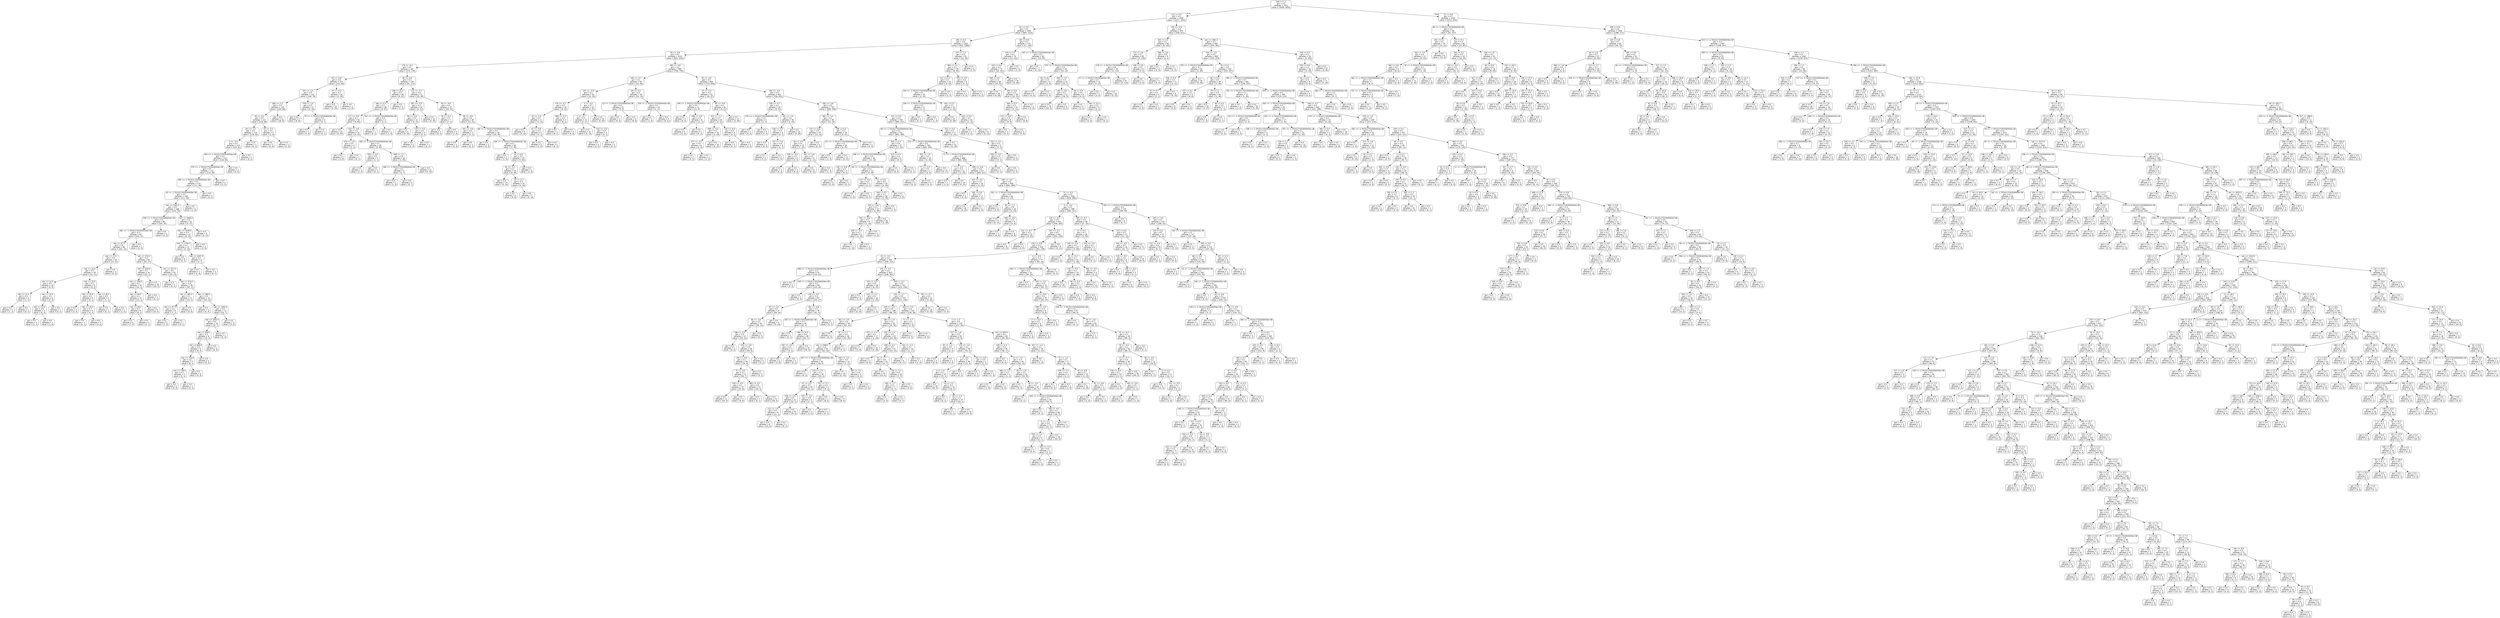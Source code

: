 digraph Tree {
node [shape=box, style="rounded", color="black", fontname=helvetica] ;
edge [fontname=helvetica] ;
0 [label="340 <= 1.3\ngini = 0.5\nsamples = 3411\nvalue = [2658, 2655]"] ;
1 [label="112 <= 0.4\ngini = 0.5\nsamples = 1959\nvalue = [1227, 1831]"] ;
0 -> 1 [labeldistance=2.5, labelangle=45, headlabel="True"] ;
2 [label="81 <= 0.5\ngini = 0.5\nsamples = 1405\nvalue = [969, 1210]"] ;
1 -> 2 ;
3 [label="196 <= 0.4\ngini = 0.5\nsamples = 1293\nvalue = [932, 1080]"] ;
2 -> 3 ;
4 [label="29 <= -4.9\ngini = 0.5\nsamples = 1252\nvalue = [920, 1024]"] ;
3 -> 4 ;
5 [label="178 <= -6.3\ngini = 0.5\nsamples = 287\nvalue = [174, 270]"] ;
4 -> 5 ;
6 [label="55 <= -5.6\ngini = 0.5\nsamples = 157\nvalue = [143, 98]"] ;
5 -> 6 ;
7 [label="257 <= -3.4\ngini = 0.5\nsamples = 141\nvalue = [140, 78]"] ;
6 -> 7 ;
8 [label="384 <= -2.1\ngini = 0.4\nsamples = 132\nvalue = [136, 68]"] ;
7 -> 8 ;
9 [label="39 <= -6.3\ngini = 0.5\nsamples = 121\nvalue = [118, 68]"] ;
8 -> 9 ;
10 [label="321 <= -2.7\ngini = 0.5\nsamples = 116\nvalue = [116, 62]"] ;
9 -> 10 ;
11 [label="3 <= -4.4\ngini = 0.5\nsamples = 115\nvalue = [116, 61]"] ;
10 -> 11 ;
12 [label="300 <= -1.7014117331926443e+38\ngini = 0.4\nsamples = 114\nvalue = [116, 60]"] ;
11 -> 12 ;
13 [label="379 <= -1.7014117331926443e+38\ngini = 0.5\nsamples = 112\nvalue = [114, 60]"] ;
12 -> 13 ;
14 [label="396 <= -1.7014117331926443e+38\ngini = 0.5\nsamples = 110\nvalue = [111, 60]"] ;
13 -> 14 ;
15 [label="20 <= -1.7014117331926443e+38\ngini = 0.5\nsamples = 109\nvalue = [111, 59]"] ;
14 -> 15 ;
16 [label="rain <= 1302.0\ngini = 0.5\nsamples = 108\nvalue = [110, 59]"] ;
15 -> 16 ;
17 [label="358 <= -1.7014117331926443e+38\ngini = 0.4\nsamples = 86\nvalue = [105, 32]"] ;
16 -> 17 ;
18 [label="381 <= -1.7014117331926443e+38\ngini = 0.4\nsamples = 85\nvalue = [103, 32]"] ;
17 -> 18 ;
19 [label="rain <= 31.5\ngini = 0.4\nsamples = 84\nvalue = [101, 32]"] ;
18 -> 19 ;
20 [label="rain <= 27.5\ngini = 0.5\nsamples = 20\nvalue = [14, 15]"] ;
19 -> 20 ;
21 [label="rain <= 16.0\ngini = 0.5\nsamples = 18\nvalue = [14, 11]"] ;
20 -> 21 ;
22 [label="rain <= 12.5\ngini = 0.5\nsamples = 10\nvalue = [5, 9]"] ;
21 -> 22 ;
23 [label="rain <= 11.5\ngini = 0.3\nsamples = 4\nvalue = [1, 5]"] ;
22 -> 23 ;
24 [label="gini = 0.4\nsamples = 3\nvalue = [1, 3]"] ;
23 -> 24 ;
25 [label="gini = 0.0\nsamples = 1\nvalue = [0, 2]"] ;
23 -> 25 ;
26 [label="rain <= 14.5\ngini = 0.5\nsamples = 6\nvalue = [4, 4]"] ;
22 -> 26 ;
27 [label="rain <= 13.5\ngini = 0.5\nsamples = 5\nvalue = [4, 3]"] ;
26 -> 27 ;
28 [label="gini = 0.5\nsamples = 4\nvalue = [3, 3]"] ;
27 -> 28 ;
29 [label="gini = 0.0\nsamples = 1\nvalue = [1, 0]"] ;
27 -> 29 ;
30 [label="gini = 0.0\nsamples = 1\nvalue = [0, 1]"] ;
26 -> 30 ;
31 [label="rain <= 25.5\ngini = 0.3\nsamples = 8\nvalue = [9, 2]"] ;
21 -> 31 ;
32 [label="rain <= 19.5\ngini = 0.2\nsamples = 6\nvalue = [8, 1]"] ;
31 -> 32 ;
33 [label="gini = 0.0\nsamples = 2\nvalue = [4, 0]"] ;
32 -> 33 ;
34 [label="rain <= 20.5\ngini = 0.3\nsamples = 4\nvalue = [4, 1]"] ;
32 -> 34 ;
35 [label="gini = 0.0\nsamples = 1\nvalue = [0, 1]"] ;
34 -> 35 ;
36 [label="gini = 0.0\nsamples = 3\nvalue = [4, 0]"] ;
34 -> 36 ;
37 [label="rain <= 26.5\ngini = 0.5\nsamples = 2\nvalue = [1, 1]"] ;
31 -> 37 ;
38 [label="gini = 0.0\nsamples = 1\nvalue = [0, 1]"] ;
37 -> 38 ;
39 [label="gini = 0.0\nsamples = 1\nvalue = [1, 0]"] ;
37 -> 39 ;
40 [label="gini = 0.0\nsamples = 2\nvalue = [0, 4]"] ;
20 -> 40 ;
41 [label="rain <= 373.5\ngini = 0.3\nsamples = 64\nvalue = [87, 17]"] ;
19 -> 41 ;
42 [label="rain <= 204.0\ngini = 0.1\nsamples = 34\nvalue = [52, 2]"] ;
41 -> 42 ;
43 [label="rain <= 200.0\ngini = 0.1\nsamples = 16\nvalue = [24, 2]"] ;
42 -> 43 ;
44 [label="rain <= 64.0\ngini = 0.1\nsamples = 15\nvalue = [24, 1]"] ;
43 -> 44 ;
45 [label="rain <= 50.5\ngini = 0.2\nsamples = 6\nvalue = [8, 1]"] ;
44 -> 45 ;
46 [label="gini = 0.0\nsamples = 4\nvalue = [7, 0]"] ;
45 -> 46 ;
47 [label="gini = 0.5\nsamples = 2\nvalue = [1, 1]"] ;
45 -> 47 ;
48 [label="gini = 0.0\nsamples = 9\nvalue = [16, 0]"] ;
44 -> 48 ;
49 [label="gini = 0.0\nsamples = 1\nvalue = [0, 1]"] ;
43 -> 49 ;
50 [label="gini = 0.0\nsamples = 18\nvalue = [28, 0]"] ;
42 -> 50 ;
51 [label="rain <= 427.5\ngini = 0.4\nsamples = 30\nvalue = [35, 15]"] ;
41 -> 51 ;
52 [label="gini = 0.0\nsamples = 4\nvalue = [0, 4]"] ;
51 -> 52 ;
53 [label="rain <= 574.0\ngini = 0.4\nsamples = 26\nvalue = [35, 11]"] ;
51 -> 53 ;
54 [label="rain <= 481.5\ngini = 0.1\nsamples = 12\nvalue = [15, 1]"] ;
53 -> 54 ;
55 [label="rain <= 477.0\ngini = 0.2\nsamples = 6\nvalue = [7, 1]"] ;
54 -> 55 ;
56 [label="gini = 0.0\nsamples = 5\nvalue = [7, 0]"] ;
55 -> 56 ;
57 [label="gini = 0.0\nsamples = 1\nvalue = [0, 1]"] ;
55 -> 57 ;
58 [label="gini = 0.0\nsamples = 6\nvalue = [8, 0]"] ;
54 -> 58 ;
59 [label="rain <= 586.0\ngini = 0.4\nsamples = 14\nvalue = [20, 10]"] ;
53 -> 59 ;
60 [label="gini = 0.0\nsamples = 1\nvalue = [0, 3]"] ;
59 -> 60 ;
61 [label="rain <= 1091.0\ngini = 0.4\nsamples = 13\nvalue = [20, 7]"] ;
59 -> 61 ;
62 [label="rain <= 1052.5\ngini = 0.4\nsamples = 10\nvalue = [15, 7]"] ;
61 -> 62 ;
63 [label="rain <= 918.5\ngini = 0.3\nsamples = 9\nvalue = [15, 4]"] ;
62 -> 63 ;
64 [label="rain <= 869.0\ngini = 0.4\nsamples = 6\nvalue = [9, 4]"] ;
63 -> 64 ;
65 [label="rain <= 764.0\ngini = 0.2\nsamples = 5\nvalue = [9, 1]"] ;
64 -> 65 ;
66 [label="rain <= 726.5\ngini = 0.3\nsamples = 3\nvalue = [4, 1]"] ;
65 -> 66 ;
67 [label="gini = 0.0\nsamples = 2\nvalue = [4, 0]"] ;
66 -> 67 ;
68 [label="gini = 0.0\nsamples = 1\nvalue = [0, 1]"] ;
66 -> 68 ;
69 [label="gini = 0.0\nsamples = 2\nvalue = [5, 0]"] ;
65 -> 69 ;
70 [label="gini = 0.0\nsamples = 1\nvalue = [0, 3]"] ;
64 -> 70 ;
71 [label="gini = 0.0\nsamples = 3\nvalue = [6, 0]"] ;
63 -> 71 ;
72 [label="gini = 0.0\nsamples = 1\nvalue = [0, 3]"] ;
62 -> 72 ;
73 [label="gini = 0.0\nsamples = 3\nvalue = [5, 0]"] ;
61 -> 73 ;
74 [label="gini = 0.0\nsamples = 1\nvalue = [2, 0]"] ;
18 -> 74 ;
75 [label="gini = 0.0\nsamples = 1\nvalue = [2, 0]"] ;
17 -> 75 ;
76 [label="rain <= 3409.5\ngini = 0.3\nsamples = 22\nvalue = [5, 27]"] ;
16 -> 76 ;
77 [label="rain <= 3109.5\ngini = 0.4\nsamples = 13\nvalue = [5, 14]"] ;
76 -> 77 ;
78 [label="rain <= 1794.5\ngini = 0.2\nsamples = 12\nvalue = [2, 14]"] ;
77 -> 78 ;
79 [label="gini = 0.0\nsamples = 6\nvalue = [0, 7]"] ;
78 -> 79 ;
80 [label="rain <= 2207.5\ngini = 0.3\nsamples = 6\nvalue = [2, 7]"] ;
78 -> 80 ;
81 [label="gini = 0.0\nsamples = 2\nvalue = [2, 0]"] ;
80 -> 81 ;
82 [label="gini = 0.0\nsamples = 4\nvalue = [0, 7]"] ;
80 -> 82 ;
83 [label="gini = 0.0\nsamples = 1\nvalue = [3, 0]"] ;
77 -> 83 ;
84 [label="gini = 0.0\nsamples = 9\nvalue = [0, 13]"] ;
76 -> 84 ;
85 [label="gini = 0.0\nsamples = 1\nvalue = [1, 0]"] ;
15 -> 85 ;
86 [label="gini = 0.0\nsamples = 1\nvalue = [0, 1]"] ;
14 -> 86 ;
87 [label="gini = 0.0\nsamples = 2\nvalue = [3, 0]"] ;
13 -> 87 ;
88 [label="gini = 0.0\nsamples = 2\nvalue = [2, 0]"] ;
12 -> 88 ;
89 [label="gini = 0.0\nsamples = 1\nvalue = [0, 1]"] ;
11 -> 89 ;
90 [label="gini = 0.0\nsamples = 1\nvalue = [0, 1]"] ;
10 -> 90 ;
91 [label="25 <= -5.2\ngini = 0.4\nsamples = 5\nvalue = [2, 6]"] ;
9 -> 91 ;
92 [label="gini = 0.0\nsamples = 3\nvalue = [0, 6]"] ;
91 -> 92 ;
93 [label="gini = 0.0\nsamples = 2\nvalue = [2, 0]"] ;
91 -> 93 ;
94 [label="gini = 0.0\nsamples = 11\nvalue = [18, 0]"] ;
8 -> 94 ;
95 [label="378 <= -1.0\ngini = 0.4\nsamples = 9\nvalue = [4, 10]"] ;
7 -> 95 ;
96 [label="gini = 0.0\nsamples = 5\nvalue = [0, 9]"] ;
95 -> 96 ;
97 [label="70 <= -1.7014117331926443e+38\ngini = 0.3\nsamples = 4\nvalue = [4, 1]"] ;
95 -> 97 ;
98 [label="gini = 0.0\nsamples = 3\nvalue = [4, 0]"] ;
97 -> 98 ;
99 [label="gini = 0.0\nsamples = 1\nvalue = [0, 1]"] ;
97 -> 99 ;
100 [label="47 <= -0.2\ngini = 0.2\nsamples = 16\nvalue = [3, 20]"] ;
6 -> 100 ;
101 [label="gini = 0.0\nsamples = 14\nvalue = [0, 20]"] ;
100 -> 101 ;
102 [label="gini = 0.0\nsamples = 2\nvalue = [3, 0]"] ;
100 -> 102 ;
103 [label="49 <= -6.0\ngini = 0.3\nsamples = 130\nvalue = [31, 172]"] ;
5 -> 103 ;
104 [label="199 <= 23.2\ngini = 0.1\nsamples = 59\nvalue = [6, 87]"] ;
103 -> 104 ;
105 [label="166 <= 0.2\ngini = 0.1\nsamples = 58\nvalue = [5, 87]"] ;
104 -> 105 ;
106 [label="277 <= -3.9\ngini = 0.1\nsamples = 56\nvalue = [4, 86]"] ;
105 -> 106 ;
107 [label="gini = 0.0\nsamples = 25\nvalue = [0, 45]"] ;
106 -> 107 ;
108 [label="310 <= -3.8\ngini = 0.2\nsamples = 31\nvalue = [4, 41]"] ;
106 -> 108 ;
109 [label="379 <= -2.6\ngini = 0.4\nsamples = 3\nvalue = [2, 1]"] ;
108 -> 109 ;
110 [label="gini = 0.0\nsamples = 2\nvalue = [2, 0]"] ;
109 -> 110 ;
111 [label="gini = 0.0\nsamples = 1\nvalue = [0, 1]"] ;
109 -> 111 ;
112 [label="395 <= -1.7014117331926443e+38\ngini = 0.1\nsamples = 28\nvalue = [2, 40]"] ;
108 -> 112 ;
113 [label="356 <= -0.5\ngini = 0.5\nsamples = 2\nvalue = [1, 1]"] ;
112 -> 113 ;
114 [label="gini = 0.0\nsamples = 1\nvalue = [1, 0]"] ;
113 -> 114 ;
115 [label="gini = 0.0\nsamples = 1\nvalue = [0, 1]"] ;
113 -> 115 ;
116 [label="309 <= -2.1\ngini = 0.0\nsamples = 26\nvalue = [1, 39]"] ;
112 -> 116 ;
117 [label="180 <= -1.7014117331926443e+38\ngini = 0.2\nsamples = 5\nvalue = [1, 7]"] ;
116 -> 117 ;
118 [label="gini = 0.0\nsamples = 1\nvalue = [1, 0]"] ;
117 -> 118 ;
119 [label="gini = 0.0\nsamples = 4\nvalue = [0, 7]"] ;
117 -> 119 ;
120 [label="gini = 0.0\nsamples = 21\nvalue = [0, 32]"] ;
116 -> 120 ;
121 [label="191 <= -1.7014117331926443e+38\ngini = 0.5\nsamples = 2\nvalue = [1, 1]"] ;
105 -> 121 ;
122 [label="gini = 0.0\nsamples = 1\nvalue = [0, 1]"] ;
121 -> 122 ;
123 [label="gini = 0.0\nsamples = 1\nvalue = [1, 0]"] ;
121 -> 123 ;
124 [label="gini = 0.0\nsamples = 1\nvalue = [1, 0]"] ;
104 -> 124 ;
125 [label="112 <= -5.1\ngini = 0.4\nsamples = 71\nvalue = [25, 85]"] ;
103 -> 125 ;
126 [label="267 <= -5.5\ngini = 0.2\nsamples = 34\nvalue = [5, 42]"] ;
125 -> 126 ;
127 [label="96 <= -5.6\ngini = 0.4\nsamples = 11\nvalue = [5, 12]"] ;
126 -> 127 ;
128 [label="gini = 0.0\nsamples = 6\nvalue = [0, 10]"] ;
127 -> 128 ;
129 [label="178 <= -5.5\ngini = 0.4\nsamples = 5\nvalue = [5, 2]"] ;
127 -> 129 ;
130 [label="gini = 0.0\nsamples = 3\nvalue = [5, 0]"] ;
129 -> 130 ;
131 [label="gini = 0.0\nsamples = 2\nvalue = [0, 2]"] ;
129 -> 131 ;
132 [label="gini = 0.0\nsamples = 23\nvalue = [0, 30]"] ;
126 -> 132 ;
133 [label="54 <= -4.9\ngini = 0.4\nsamples = 37\nvalue = [20, 43]"] ;
125 -> 133 ;
134 [label="78 <= -5.2\ngini = 0.3\nsamples = 7\nvalue = [7, 2]"] ;
133 -> 134 ;
135 [label="gini = 0.0\nsamples = 2\nvalue = [0, 2]"] ;
134 -> 135 ;
136 [label="gini = 0.0\nsamples = 5\nvalue = [7, 0]"] ;
134 -> 136 ;
137 [label="58 <= -4.9\ngini = 0.4\nsamples = 30\nvalue = [13, 41]"] ;
133 -> 137 ;
138 [label="161 <= -4.8\ngini = 0.4\nsamples = 2\nvalue = [3, 1]"] ;
137 -> 138 ;
139 [label="gini = 0.0\nsamples = 1\nvalue = [3, 0]"] ;
138 -> 139 ;
140 [label="gini = 0.0\nsamples = 1\nvalue = [0, 1]"] ;
138 -> 140 ;
141 [label="66 <= -1.7014117331926443e+38\ngini = 0.3\nsamples = 28\nvalue = [10, 40]"] ;
137 -> 141 ;
142 [label="gini = 0.0\nsamples = 2\nvalue = [3, 0]"] ;
141 -> 142 ;
143 [label="164 <= -1.7014117331926443e+38\ngini = 0.3\nsamples = 26\nvalue = [7, 40]"] ;
141 -> 143 ;
144 [label="gini = 0.0\nsamples = 1\nvalue = [2, 0]"] ;
143 -> 144 ;
145 [label="16 <= 0.5\ngini = 0.2\nsamples = 25\nvalue = [5, 40]"] ;
143 -> 145 ;
146 [label="62 <= -3.2\ngini = 0.2\nsamples = 24\nvalue = [4, 40]"] ;
145 -> 146 ;
147 [label="gini = 0.0\nsamples = 14\nvalue = [0, 24]"] ;
146 -> 147 ;
148 [label="19 <= -0.7\ngini = 0.3\nsamples = 10\nvalue = [4, 16]"] ;
146 -> 148 ;
149 [label="gini = 0.0\nsamples = 3\nvalue = [4, 0]"] ;
148 -> 149 ;
150 [label="gini = 0.0\nsamples = 7\nvalue = [0, 16]"] ;
148 -> 150 ;
151 [label="gini = 0.0\nsamples = 1\nvalue = [1, 0]"] ;
145 -> 151 ;
152 [label="394 <= -4.8\ngini = 0.5\nsamples = 965\nvalue = [746, 754]"] ;
4 -> 152 ;
153 [label="194 <= -0.7\ngini = 0.3\nsamples = 81\nvalue = [22, 96]"] ;
152 -> 153 ;
154 [label="207 <= -4.9\ngini = 0.2\nsamples = 63\nvalue = [12, 82]"] ;
153 -> 154 ;
155 [label="375 <= -5.1\ngini = 0.5\nsamples = 16\nvalue = [9, 15]"] ;
154 -> 155 ;
156 [label="23 <= -2.5\ngini = 0.3\nsamples = 11\nvalue = [3, 14]"] ;
155 -> 156 ;
157 [label="gini = 0.0\nsamples = 6\nvalue = [0, 12]"] ;
156 -> 157 ;
158 [label="67 <= -0.8\ngini = 0.5\nsamples = 5\nvalue = [3, 2]"] ;
156 -> 158 ;
159 [label="gini = 0.0\nsamples = 3\nvalue = [3, 0]"] ;
158 -> 159 ;
160 [label="gini = 0.0\nsamples = 2\nvalue = [0, 2]"] ;
158 -> 160 ;
161 [label="360 <= -5.1\ngini = 0.2\nsamples = 5\nvalue = [6, 1]"] ;
155 -> 161 ;
162 [label="gini = 0.0\nsamples = 1\nvalue = [0, 1]"] ;
161 -> 162 ;
163 [label="gini = 0.0\nsamples = 4\nvalue = [6, 0]"] ;
161 -> 163 ;
164 [label="0 <= -3.4\ngini = 0.1\nsamples = 47\nvalue = [3, 67]"] ;
154 -> 164 ;
165 [label="1 <= -3.7\ngini = 0.3\nsamples = 14\nvalue = [3, 17]"] ;
164 -> 165 ;
166 [label="gini = 0.0\nsamples = 11\nvalue = [0, 15]"] ;
165 -> 166 ;
167 [label="223 <= -2.5\ngini = 0.5\nsamples = 3\nvalue = [3, 2]"] ;
165 -> 167 ;
168 [label="gini = 0.0\nsamples = 2\nvalue = [3, 0]"] ;
167 -> 168 ;
169 [label="gini = 0.0\nsamples = 1\nvalue = [0, 2]"] ;
167 -> 169 ;
170 [label="gini = 0.0\nsamples = 33\nvalue = [0, 50]"] ;
164 -> 170 ;
171 [label="69 <= -0.5\ngini = 0.5\nsamples = 18\nvalue = [10, 14]"] ;
153 -> 171 ;
172 [label="52 <= -1.7014117331926443e+38\ngini = 0.4\nsamples = 8\nvalue = [9, 3]"] ;
171 -> 172 ;
173 [label="gini = 0.0\nsamples = 2\nvalue = [0, 3]"] ;
172 -> 173 ;
174 [label="gini = 0.0\nsamples = 6\nvalue = [9, 0]"] ;
172 -> 174 ;
175 [label="239 <= -1.7014117331926443e+38\ngini = 0.2\nsamples = 10\nvalue = [1, 11]"] ;
171 -> 175 ;
176 [label="gini = 0.0\nsamples = 1\nvalue = [1, 0]"] ;
175 -> 176 ;
177 [label="gini = 0.0\nsamples = 9\nvalue = [0, 11]"] ;
175 -> 177 ;
178 [label="93 <= -5.0\ngini = 0.5\nsamples = 884\nvalue = [724, 658]"] ;
152 -> 178 ;
179 [label="15 <= -5.4\ngini = 0.3\nsamples = 52\nvalue = [16, 57]"] ;
178 -> 179 ;
180 [label="208 <= -1.7014117331926443e+38\ngini = 0.5\nsamples = 11\nvalue = [11, 6]"] ;
179 -> 180 ;
181 [label="gini = 0.0\nsamples = 3\nvalue = [0, 4]"] ;
180 -> 181 ;
182 [label="338 <= -0.6\ngini = 0.3\nsamples = 8\nvalue = [11, 2]"] ;
180 -> 182 ;
183 [label="gini = 0.0\nsamples = 6\nvalue = [11, 0]"] ;
182 -> 183 ;
184 [label="gini = 0.0\nsamples = 2\nvalue = [0, 2]"] ;
182 -> 184 ;
185 [label="89 <= -0.8\ngini = 0.2\nsamples = 41\nvalue = [5, 51]"] ;
179 -> 185 ;
186 [label="257 <= -1.2\ngini = 0.3\nsamples = 20\nvalue = [5, 21]"] ;
185 -> 186 ;
187 [label="398 <= -4.0\ngini = 0.2\nsamples = 16\nvalue = [2, 20]"] ;
186 -> 187 ;
188 [label="177 <= -4.5\ngini = 0.4\nsamples = 6\nvalue = [2, 5]"] ;
187 -> 188 ;
189 [label="gini = 0.0\nsamples = 4\nvalue = [0, 5]"] ;
188 -> 189 ;
190 [label="gini = 0.0\nsamples = 2\nvalue = [2, 0]"] ;
188 -> 190 ;
191 [label="gini = 0.0\nsamples = 10\nvalue = [0, 15]"] ;
187 -> 191 ;
192 [label="135 <= -0.9\ngini = 0.4\nsamples = 4\nvalue = [3, 1]"] ;
186 -> 192 ;
193 [label="gini = 0.0\nsamples = 1\nvalue = [0, 1]"] ;
192 -> 193 ;
194 [label="gini = 0.0\nsamples = 3\nvalue = [3, 0]"] ;
192 -> 194 ;
195 [label="gini = 0.0\nsamples = 21\nvalue = [0, 30]"] ;
185 -> 195 ;
196 [label="397 <= -4.9\ngini = 0.5\nsamples = 832\nvalue = [708, 601]"] ;
178 -> 196 ;
197 [label="108 <= -4.7\ngini = 0.3\nsamples = 35\nvalue = [9, 45]"] ;
196 -> 197 ;
198 [label="270 <= -1.7014117331926443e+38\ngini = 0.3\nsamples = 5\nvalue = [7, 2]"] ;
197 -> 198 ;
199 [label="gini = 0.0\nsamples = 1\nvalue = [0, 2]"] ;
198 -> 199 ;
200 [label="gini = 0.0\nsamples = 4\nvalue = [7, 0]"] ;
198 -> 200 ;
201 [label="141 <= -2.0\ngini = 0.1\nsamples = 30\nvalue = [2, 43]"] ;
197 -> 201 ;
202 [label="339 <= -4.5\ngini = 0.3\nsamples = 6\nvalue = [2, 7]"] ;
201 -> 202 ;
203 [label="gini = 0.0\nsamples = 3\nvalue = [0, 6]"] ;
202 -> 203 ;
204 [label="137 <= -4.5\ngini = 0.4\nsamples = 3\nvalue = [2, 1]"] ;
202 -> 204 ;
205 [label="gini = 0.0\nsamples = 1\nvalue = [0, 1]"] ;
204 -> 205 ;
206 [label="gini = 0.0\nsamples = 2\nvalue = [2, 0]"] ;
204 -> 206 ;
207 [label="gini = 0.0\nsamples = 24\nvalue = [0, 36]"] ;
201 -> 207 ;
208 [label="282 <= -4.8\ngini = 0.5\nsamples = 797\nvalue = [699, 556]"] ;
196 -> 208 ;
209 [label="381 <= -3.4\ngini = 0.4\nsamples = 39\nvalue = [15, 45]"] ;
208 -> 209 ;
210 [label="147 <= -0.8\ngini = 0.5\nsamples = 19\nvalue = [12, 14]"] ;
209 -> 210 ;
211 [label="28 <= -4.0\ngini = 0.4\nsamples = 15\nvalue = [7, 14]"] ;
210 -> 211 ;
212 [label="195 <= -4.5\ngini = 0.4\nsamples = 6\nvalue = [6, 3]"] ;
211 -> 212 ;
213 [label="gini = 0.0\nsamples = 3\nvalue = [0, 3]"] ;
212 -> 213 ;
214 [label="gini = 0.0\nsamples = 3\nvalue = [6, 0]"] ;
212 -> 214 ;
215 [label="341 <= -3.8\ngini = 0.2\nsamples = 9\nvalue = [1, 11]"] ;
211 -> 215 ;
216 [label="gini = 0.0\nsamples = 8\nvalue = [0, 11]"] ;
215 -> 216 ;
217 [label="gini = 0.0\nsamples = 1\nvalue = [1, 0]"] ;
215 -> 217 ;
218 [label="gini = 0.0\nsamples = 4\nvalue = [5, 0]"] ;
210 -> 218 ;
219 [label="198 <= 0.3\ngini = 0.2\nsamples = 20\nvalue = [3, 31]"] ;
209 -> 219 ;
220 [label="211 <= -1.7014117331926443e+38\ngini = 0.1\nsamples = 18\nvalue = [1, 31]"] ;
219 -> 220 ;
221 [label="gini = 0.0\nsamples = 1\nvalue = [1, 0]"] ;
220 -> 221 ;
222 [label="gini = 0.0\nsamples = 17\nvalue = [0, 31]"] ;
220 -> 222 ;
223 [label="gini = 0.0\nsamples = 2\nvalue = [2, 0]"] ;
219 -> 223 ;
224 [label="317 <= 0.5\ngini = 0.5\nsamples = 758\nvalue = [684, 511]"] ;
208 -> 224 ;
225 [label="66 <= -1.7014117331926443e+38\ngini = 0.5\nsamples = 741\nvalue = [682, 489]"] ;
224 -> 225 ;
226 [label="303 <= 0.3\ngini = 0.4\nsamples = 37\nvalue = [17, 43]"] ;
225 -> 226 ;
227 [label="196 <= -1.7014117331926443e+38\ngini = 0.3\nsamples = 34\nvalue = [11, 42]"] ;
226 -> 227 ;
228 [label="245 <= -0.8\ngini = 0.4\nsamples = 3\nvalue = [5, 2]"] ;
227 -> 228 ;
229 [label="gini = 0.0\nsamples = 2\nvalue = [5, 0]"] ;
228 -> 229 ;
230 [label="gini = 0.0\nsamples = 1\nvalue = [0, 2]"] ;
228 -> 230 ;
231 [label="50 <= -1.7014117331926443e+38\ngini = 0.2\nsamples = 31\nvalue = [6, 40]"] ;
227 -> 231 ;
232 [label="217 <= -0.4\ngini = 0.4\nsamples = 2\nvalue = [2, 1]"] ;
231 -> 232 ;
233 [label="gini = 0.0\nsamples = 1\nvalue = [2, 0]"] ;
232 -> 233 ;
234 [label="gini = 0.0\nsamples = 1\nvalue = [0, 1]"] ;
232 -> 234 ;
235 [label="11 <= 0.2\ngini = 0.2\nsamples = 29\nvalue = [4, 39]"] ;
231 -> 235 ;
236 [label="340 <= 0.2\ngini = 0.1\nsamples = 28\nvalue = [3, 39]"] ;
235 -> 236 ;
237 [label="104 <= -2.6\ngini = 0.1\nsamples = 27\nvalue = [2, 39]"] ;
236 -> 237 ;
238 [label="301 <= -0.6\ngini = 0.3\nsamples = 9\nvalue = [2, 10]"] ;
237 -> 238 ;
239 [label="105 <= -3.3\ngini = 0.2\nsamples = 8\nvalue = [1, 10]"] ;
238 -> 239 ;
240 [label="gini = 0.0\nsamples = 7\nvalue = [0, 10]"] ;
239 -> 240 ;
241 [label="gini = 0.0\nsamples = 1\nvalue = [1, 0]"] ;
239 -> 241 ;
242 [label="gini = 0.0\nsamples = 1\nvalue = [1, 0]"] ;
238 -> 242 ;
243 [label="gini = 0.0\nsamples = 18\nvalue = [0, 29]"] ;
237 -> 243 ;
244 [label="gini = 0.0\nsamples = 1\nvalue = [1, 0]"] ;
236 -> 244 ;
245 [label="gini = 0.0\nsamples = 1\nvalue = [1, 0]"] ;
235 -> 245 ;
246 [label="223 <= 0.1\ngini = 0.2\nsamples = 3\nvalue = [6, 1]"] ;
226 -> 246 ;
247 [label="gini = 0.0\nsamples = 2\nvalue = [6, 0]"] ;
246 -> 247 ;
248 [label="gini = 0.0\nsamples = 1\nvalue = [0, 1]"] ;
246 -> 248 ;
249 [label="110 <= -1.7014117331926443e+38\ngini = 0.5\nsamples = 704\nvalue = [665, 446]"] ;
225 -> 249 ;
250 [label="392 <= -1.8\ngini = 0.3\nsamples = 16\nvalue = [4, 20]"] ;
249 -> 250 ;
251 [label="77 <= -2.0\ngini = 0.5\nsamples = 5\nvalue = [4, 3]"] ;
250 -> 251 ;
252 [label="gini = 0.0\nsamples = 3\nvalue = [0, 3]"] ;
251 -> 252 ;
253 [label="gini = 0.0\nsamples = 2\nvalue = [4, 0]"] ;
251 -> 253 ;
254 [label="gini = 0.0\nsamples = 11\nvalue = [0, 17]"] ;
250 -> 254 ;
255 [label="71 <= -1.7014117331926443e+38\ngini = 0.5\nsamples = 688\nvalue = [661, 426]"] ;
249 -> 255 ;
256 [label="0 <= -3.2\ngini = 0.1\nsamples = 11\nvalue = [1, 15]"] ;
255 -> 256 ;
257 [label="gini = 0.0\nsamples = 1\nvalue = [1, 0]"] ;
256 -> 257 ;
258 [label="gini = 0.0\nsamples = 10\nvalue = [0, 15]"] ;
256 -> 258 ;
259 [label="399 <= -4.9\ngini = 0.5\nsamples = 677\nvalue = [660, 411]"] ;
255 -> 259 ;
260 [label="347 <= -4.6\ngini = 0.3\nsamples = 19\nvalue = [4, 22]"] ;
259 -> 260 ;
261 [label="gini = 0.0\nsamples = 2\nvalue = [3, 0]"] ;
260 -> 261 ;
262 [label="362 <= 0.9\ngini = 0.1\nsamples = 17\nvalue = [1, 22]"] ;
260 -> 262 ;
263 [label="gini = 0.0\nsamples = 16\nvalue = [0, 22]"] ;
262 -> 263 ;
264 [label="gini = 0.0\nsamples = 1\nvalue = [1, 0]"] ;
262 -> 264 ;
265 [label="226 <= -4.9\ngini = 0.5\nsamples = 658\nvalue = [656, 389]"] ;
259 -> 265 ;
266 [label="161 <= -1.7014117331926443e+38\ngini = 0.4\nsamples = 20\nvalue = [7, 23]"] ;
265 -> 266 ;
267 [label="gini = 0.0\nsamples = 2\nvalue = [3, 0]"] ;
266 -> 267 ;
268 [label="85 <= -1.3\ngini = 0.3\nsamples = 18\nvalue = [4, 23]"] ;
266 -> 268 ;
269 [label="gini = 0.0\nsamples = 9\nvalue = [0, 14]"] ;
268 -> 269 ;
270 [label="364 <= -0.9\ngini = 0.4\nsamples = 9\nvalue = [4, 9]"] ;
268 -> 270 ;
271 [label="gini = 0.0\nsamples = 3\nvalue = [4, 0]"] ;
270 -> 271 ;
272 [label="gini = 0.0\nsamples = 6\nvalue = [0, 9]"] ;
270 -> 272 ;
273 [label="73 <= -0.3\ngini = 0.5\nsamples = 638\nvalue = [649, 366]"] ;
265 -> 273 ;
274 [label="3 <= -0.4\ngini = 0.5\nsamples = 499\nvalue = [483, 317]"] ;
273 -> 274 ;
275 [label="125 <= -5.5\ngini = 0.5\nsamples = 451\nvalue = [456, 264]"] ;
274 -> 275 ;
276 [label="131 <= -0.7\ngini = 0.3\nsamples = 10\nvalue = [4, 15]"] ;
275 -> 276 ;
277 [label="gini = 0.0\nsamples = 8\nvalue = [0, 15]"] ;
276 -> 277 ;
278 [label="gini = 0.0\nsamples = 2\nvalue = [4, 0]"] ;
276 -> 278 ;
279 [label="297 <= -0.1\ngini = 0.5\nsamples = 441\nvalue = [452, 249]"] ;
275 -> 279 ;
280 [label="119 <= -0.8\ngini = 0.5\nsamples = 433\nvalue = [452, 238]"] ;
279 -> 280 ;
281 [label="22 <= -3.3\ngini = 0.5\nsamples = 356\nvalue = [358, 214]"] ;
280 -> 281 ;
282 [label="398 <= -1.7014117331926443e+38\ngini = 0.3\nsamples = 91\nvalue = [120, 33]"] ;
281 -> 282 ;
283 [label="gini = 0.0\nsamples = 2\nvalue = [0, 3]"] ;
282 -> 283 ;
284 [label="238 <= -1.7014117331926443e+38\ngini = 0.3\nsamples = 89\nvalue = [120, 30]"] ;
282 -> 284 ;
285 [label="gini = 0.0\nsamples = 2\nvalue = [0, 3]"] ;
284 -> 285 ;
286 [label="139 <= -4.0\ngini = 0.3\nsamples = 87\nvalue = [120, 27]"] ;
284 -> 286 ;
287 [label="87 <= -3.9\ngini = 0.4\nsamples = 47\nvalue = [59, 24]"] ;
286 -> 287 ;
288 [label="84 <= -3.9\ngini = 0.3\nsamples = 43\nvalue = [59, 14]"] ;
287 -> 288 ;
289 [label="198 <= -5.0\ngini = 0.3\nsamples = 41\nvalue = [59, 12]"] ;
288 -> 289 ;
290 [label="gini = 0.0\nsamples = 2\nvalue = [0, 3]"] ;
289 -> 290 ;
291 [label="370 <= -3.6\ngini = 0.2\nsamples = 39\nvalue = [59, 9]"] ;
289 -> 291 ;
292 [label="195 <= -4.0\ngini = 0.2\nsamples = 38\nvalue = [59, 8]"] ;
291 -> 292 ;
293 [label="75 <= -4.4\ngini = 0.2\nsamples = 37\nvalue = [59, 7]"] ;
292 -> 293 ;
294 [label="109 <= -4.4\ngini = 0.4\nsamples = 15\nvalue = [20, 6]"] ;
293 -> 294 ;
295 [label="gini = 0.0\nsamples = 11\nvalue = [20, 0]"] ;
294 -> 295 ;
296 [label="gini = 0.0\nsamples = 4\nvalue = [0, 6]"] ;
294 -> 296 ;
297 [label="383 <= -4.7\ngini = 0.0\nsamples = 22\nvalue = [39, 1]"] ;
293 -> 297 ;
298 [label="gini = 0.0\nsamples = 1\nvalue = [0, 1]"] ;
297 -> 298 ;
299 [label="gini = 0.0\nsamples = 21\nvalue = [39, 0]"] ;
297 -> 299 ;
300 [label="gini = 0.0\nsamples = 1\nvalue = [0, 1]"] ;
292 -> 300 ;
301 [label="gini = 0.0\nsamples = 1\nvalue = [0, 1]"] ;
291 -> 301 ;
302 [label="gini = 0.0\nsamples = 2\nvalue = [0, 2]"] ;
288 -> 302 ;
303 [label="gini = 0.0\nsamples = 4\nvalue = [0, 10]"] ;
287 -> 303 ;
304 [label="341 <= -0.9\ngini = 0.1\nsamples = 40\nvalue = [61, 3]"] ;
286 -> 304 ;
305 [label="335 <= -1.7014117331926443e+38\ngini = 0.1\nsamples = 39\nvalue = [61, 2]"] ;
304 -> 305 ;
306 [label="gini = 0.0\nsamples = 1\nvalue = [0, 1]"] ;
305 -> 306 ;
307 [label="394 <= -4.3\ngini = 0.0\nsamples = 38\nvalue = [61, 1]"] ;
305 -> 307 ;
308 [label="187 <= -3.9\ngini = 0.4\nsamples = 3\nvalue = [3, 1]"] ;
307 -> 308 ;
309 [label="gini = 0.0\nsamples = 2\nvalue = [3, 0]"] ;
308 -> 309 ;
310 [label="gini = 0.0\nsamples = 1\nvalue = [0, 1]"] ;
308 -> 310 ;
311 [label="gini = 0.0\nsamples = 35\nvalue = [58, 0]"] ;
307 -> 311 ;
312 [label="gini = 0.0\nsamples = 1\nvalue = [0, 1]"] ;
304 -> 312 ;
313 [label="231 <= -3.3\ngini = 0.5\nsamples = 265\nvalue = [238, 181]"] ;
281 -> 313 ;
314 [label="219 <= -5.0\ngini = 0.3\nsamples = 18\nvalue = [6, 25]"] ;
313 -> 314 ;
315 [label="gini = 0.0\nsamples = 2\nvalue = [5, 0]"] ;
314 -> 315 ;
316 [label="232 <= -2.2\ngini = 0.1\nsamples = 16\nvalue = [1, 25]"] ;
314 -> 316 ;
317 [label="gini = 0.0\nsamples = 15\nvalue = [0, 25]"] ;
316 -> 317 ;
318 [label="gini = 0.0\nsamples = 1\nvalue = [1, 0]"] ;
316 -> 318 ;
319 [label="149 <= -0.7\ngini = 0.5\nsamples = 247\nvalue = [232, 156]"] ;
313 -> 319 ;
320 [label="216 <= -1.7\ngini = 0.5\nsamples = 233\nvalue = [227, 136]"] ;
319 -> 320 ;
321 [label="249 <= -2.0\ngini = 0.5\nsamples = 108\nvalue = [88, 78]"] ;
320 -> 321 ;
322 [label="361 <= -3.9\ngini = 0.4\nsamples = 58\nvalue = [62, 22]"] ;
321 -> 322 ;
323 [label="gini = 0.0\nsamples = 2\nvalue = [0, 3]"] ;
322 -> 323 ;
324 [label="87 <= -1.7\ngini = 0.4\nsamples = 56\nvalue = [62, 19]"] ;
322 -> 324 ;
325 [label="rain <= 949.5\ngini = 0.3\nsamples = 54\nvalue = [62, 16]"] ;
324 -> 325 ;
326 [label="257 <= -1.7014117331926443e+38\ngini = 0.1\nsamples = 40\nvalue = [59, 5]"] ;
325 -> 326 ;
327 [label="gini = 0.0\nsamples = 1\nvalue = [0, 1]"] ;
326 -> 327 ;
328 [label="219 <= -2.1\ngini = 0.1\nsamples = 39\nvalue = [59, 4]"] ;
326 -> 328 ;
329 [label="57 <= -2.0\ngini = 0.1\nsamples = 34\nvalue = [53, 2]"] ;
328 -> 329 ;
330 [label="228 <= -2.9\ngini = 0.0\nsamples = 32\nvalue = [52, 1]"] ;
329 -> 330 ;
331 [label="112 <= -2.9\ngini = 0.1\nsamples = 9\nvalue = [13, 1]"] ;
330 -> 331 ;
332 [label="gini = 0.0\nsamples = 8\nvalue = [13, 0]"] ;
331 -> 332 ;
333 [label="gini = 0.0\nsamples = 1\nvalue = [0, 1]"] ;
331 -> 333 ;
334 [label="gini = 0.0\nsamples = 23\nvalue = [39, 0]"] ;
330 -> 334 ;
335 [label="197 <= -2.3\ngini = 0.5\nsamples = 2\nvalue = [1, 1]"] ;
329 -> 335 ;
336 [label="gini = 0.0\nsamples = 1\nvalue = [1, 0]"] ;
335 -> 336 ;
337 [label="gini = 0.0\nsamples = 1\nvalue = [0, 1]"] ;
335 -> 337 ;
338 [label="257 <= -2.1\ngini = 0.4\nsamples = 5\nvalue = [6, 2]"] ;
328 -> 338 ;
339 [label="gini = 0.0\nsamples = 1\nvalue = [0, 2]"] ;
338 -> 339 ;
340 [label="gini = 0.0\nsamples = 4\nvalue = [6, 0]"] ;
338 -> 340 ;
341 [label="250 <= -2.2\ngini = 0.3\nsamples = 14\nvalue = [3, 11]"] ;
325 -> 341 ;
342 [label="gini = 0.0\nsamples = 10\nvalue = [0, 10]"] ;
341 -> 342 ;
343 [label="394 <= -2.1\ngini = 0.4\nsamples = 4\nvalue = [3, 1]"] ;
341 -> 343 ;
344 [label="gini = 0.0\nsamples = 1\nvalue = [0, 1]"] ;
343 -> 344 ;
345 [label="gini = 0.0\nsamples = 3\nvalue = [3, 0]"] ;
343 -> 345 ;
346 [label="gini = 0.0\nsamples = 2\nvalue = [0, 3]"] ;
324 -> 346 ;
347 [label="186 <= -1.9\ngini = 0.4\nsamples = 50\nvalue = [26, 56]"] ;
321 -> 347 ;
348 [label="371 <= -2.4\ngini = 0.1\nsamples = 17\nvalue = [2, 26]"] ;
347 -> 348 ;
349 [label="gini = 0.0\nsamples = 2\nvalue = [2, 0]"] ;
348 -> 349 ;
350 [label="gini = 0.0\nsamples = 15\nvalue = [0, 26]"] ;
348 -> 350 ;
351 [label="252 <= -1.4\ngini = 0.5\nsamples = 33\nvalue = [24, 30]"] ;
347 -> 351 ;
352 [label="358 <= -2.1\ngini = 0.5\nsamples = 23\nvalue = [23, 13]"] ;
351 -> 352 ;
353 [label="gini = 0.0\nsamples = 3\nvalue = [0, 6]"] ;
352 -> 353 ;
354 [label="35 <= -1.7\ngini = 0.4\nsamples = 20\nvalue = [23, 7]"] ;
352 -> 354 ;
355 [label="gini = 0.0\nsamples = 10\nvalue = [16, 0]"] ;
354 -> 355 ;
356 [label="176 <= -1.7\ngini = 0.5\nsamples = 10\nvalue = [7, 7]"] ;
354 -> 356 ;
357 [label="100 <= -1.7\ngini = 0.3\nsamples = 7\nvalue = [2, 7]"] ;
356 -> 357 ;
358 [label="gini = 0.0\nsamples = 2\nvalue = [2, 0]"] ;
357 -> 358 ;
359 [label="gini = 0.0\nsamples = 5\nvalue = [0, 7]"] ;
357 -> 359 ;
360 [label="gini = 0.0\nsamples = 3\nvalue = [5, 0]"] ;
356 -> 360 ;
361 [label="101 <= -1.2\ngini = 0.1\nsamples = 10\nvalue = [1, 17]"] ;
351 -> 361 ;
362 [label="gini = 0.0\nsamples = 9\nvalue = [0, 17]"] ;
361 -> 362 ;
363 [label="gini = 0.0\nsamples = 1\nvalue = [1, 0]"] ;
361 -> 363 ;
364 [label="263 <= -2.0\ngini = 0.4\nsamples = 125\nvalue = [139, 58]"] ;
320 -> 364 ;
365 [label="71 <= -1.7\ngini = 0.3\nsamples = 5\nvalue = [2, 9]"] ;
364 -> 365 ;
366 [label="gini = 0.0\nsamples = 2\nvalue = [2, 0]"] ;
365 -> 366 ;
367 [label="gini = 0.0\nsamples = 3\nvalue = [0, 9]"] ;
365 -> 367 ;
368 [label="3 <= -1.2\ngini = 0.4\nsamples = 120\nvalue = [137, 49]"] ;
364 -> 368 ;
369 [label="217 <= -1.8\ngini = 0.2\nsamples = 52\nvalue = [78, 9]"] ;
368 -> 369 ;
370 [label="35 <= -1.4\ngini = 0.4\nsamples = 4\nvalue = [2, 5]"] ;
369 -> 370 ;
371 [label="gini = 0.0\nsamples = 3\nvalue = [0, 5]"] ;
370 -> 371 ;
372 [label="gini = 0.0\nsamples = 1\nvalue = [2, 0]"] ;
370 -> 372 ;
373 [label="170 <= -1.0\ngini = 0.1\nsamples = 48\nvalue = [76, 4]"] ;
369 -> 373 ;
374 [label="7 <= -0.9\ngini = 0.1\nsamples = 46\nvalue = [75, 3]"] ;
373 -> 374 ;
375 [label="3 <= -1.4\ngini = 0.1\nsamples = 45\nvalue = [75, 2]"] ;
374 -> 375 ;
376 [label="gini = 0.0\nsamples = 29\nvalue = [56, 0]"] ;
375 -> 376 ;
377 [label="14 <= -1.3\ngini = 0.2\nsamples = 16\nvalue = [19, 2]"] ;
375 -> 377 ;
378 [label="gini = 0.0\nsamples = 1\nvalue = [0, 1]"] ;
377 -> 378 ;
379 [label="18 <= -1.5\ngini = 0.1\nsamples = 15\nvalue = [19, 1]"] ;
377 -> 379 ;
380 [label="gini = 0.0\nsamples = 1\nvalue = [0, 1]"] ;
379 -> 380 ;
381 [label="gini = 0.0\nsamples = 14\nvalue = [19, 0]"] ;
379 -> 381 ;
382 [label="gini = 0.0\nsamples = 1\nvalue = [0, 1]"] ;
374 -> 382 ;
383 [label="261 <= -0.9\ngini = 0.5\nsamples = 2\nvalue = [1, 1]"] ;
373 -> 383 ;
384 [label="gini = 0.0\nsamples = 1\nvalue = [0, 1]"] ;
383 -> 384 ;
385 [label="gini = 0.0\nsamples = 1\nvalue = [1, 0]"] ;
383 -> 385 ;
386 [label="rain <= 934.5\ngini = 0.5\nsamples = 68\nvalue = [59, 40]"] ;
368 -> 386 ;
387 [label="139 <= -1.4\ngini = 0.4\nsamples = 50\nvalue = [56, 17]"] ;
386 -> 387 ;
388 [label="gini = 0.0\nsamples = 4\nvalue = [0, 5]"] ;
387 -> 388 ;
389 [label="31 <= -1.3\ngini = 0.3\nsamples = 46\nvalue = [56, 12]"] ;
387 -> 389 ;
390 [label="366 <= -1.2\ngini = 0.3\nsamples = 4\nvalue = [1, 4]"] ;
389 -> 390 ;
391 [label="gini = 0.0\nsamples = 1\nvalue = [1, 0]"] ;
390 -> 391 ;
392 [label="gini = 0.0\nsamples = 3\nvalue = [0, 4]"] ;
390 -> 392 ;
393 [label="80 <= -1.9\ngini = 0.2\nsamples = 42\nvalue = [55, 8]"] ;
389 -> 393 ;
394 [label="gini = 0.0\nsamples = 2\nvalue = [0, 4]"] ;
393 -> 394 ;
395 [label="28 <= -1.6\ngini = 0.1\nsamples = 40\nvalue = [55, 4]"] ;
393 -> 395 ;
396 [label="gini = 0.0\nsamples = 1\nvalue = [0, 1]"] ;
395 -> 396 ;
397 [label="163 <= -1.7014117331926443e+38\ngini = 0.1\nsamples = 39\nvalue = [55, 3]"] ;
395 -> 397 ;
398 [label="gini = 0.0\nsamples = 1\nvalue = [0, 1]"] ;
397 -> 398 ;
399 [label="198 <= -0.3\ngini = 0.1\nsamples = 38\nvalue = [55, 2]"] ;
397 -> 399 ;
400 [label="8 <= -1.1\ngini = 0.0\nsamples = 37\nvalue = [55, 1]"] ;
399 -> 400 ;
401 [label="220 <= -1.0\ngini = 0.2\nsamples = 9\nvalue = [11, 1]"] ;
400 -> 401 ;
402 [label="gini = 0.0\nsamples = 7\nvalue = [9, 0]"] ;
401 -> 402 ;
403 [label="104 <= -1.5\ngini = 0.4\nsamples = 2\nvalue = [2, 1]"] ;
401 -> 403 ;
404 [label="gini = 0.0\nsamples = 1\nvalue = [2, 0]"] ;
403 -> 404 ;
405 [label="gini = 0.0\nsamples = 1\nvalue = [0, 1]"] ;
403 -> 405 ;
406 [label="gini = 0.0\nsamples = 28\nvalue = [44, 0]"] ;
400 -> 406 ;
407 [label="gini = 0.0\nsamples = 1\nvalue = [0, 1]"] ;
399 -> 407 ;
408 [label="227 <= -1.4\ngini = 0.2\nsamples = 18\nvalue = [3, 23]"] ;
386 -> 408 ;
409 [label="gini = 0.0\nsamples = 1\nvalue = [1, 0]"] ;
408 -> 409 ;
410 [label="72 <= -1.2\ngini = 0.1\nsamples = 17\nvalue = [2, 23]"] ;
408 -> 410 ;
411 [label="378 <= -1.1\ngini = 0.5\nsamples = 2\nvalue = [1, 1]"] ;
410 -> 411 ;
412 [label="gini = 0.0\nsamples = 1\nvalue = [0, 1]"] ;
411 -> 412 ;
413 [label="gini = 0.0\nsamples = 1\nvalue = [1, 0]"] ;
411 -> 413 ;
414 [label="42 <= -0.9\ngini = 0.1\nsamples = 15\nvalue = [1, 22]"] ;
410 -> 414 ;
415 [label="gini = 0.0\nsamples = 12\nvalue = [0, 20]"] ;
414 -> 415 ;
416 [label="81 <= -0.9\ngini = 0.4\nsamples = 3\nvalue = [1, 2]"] ;
414 -> 416 ;
417 [label="gini = 0.0\nsamples = 1\nvalue = [1, 0]"] ;
416 -> 417 ;
418 [label="gini = 0.0\nsamples = 2\nvalue = [0, 2]"] ;
416 -> 418 ;
419 [label="353 <= -0.7\ngini = 0.3\nsamples = 14\nvalue = [5, 20]"] ;
319 -> 419 ;
420 [label="gini = 0.0\nsamples = 10\nvalue = [0, 20]"] ;
419 -> 420 ;
421 [label="gini = 0.0\nsamples = 4\nvalue = [5, 0]"] ;
419 -> 421 ;
422 [label="4 <= -0.3\ngini = 0.3\nsamples = 77\nvalue = [94, 24]"] ;
280 -> 422 ;
423 [label="195 <= -1.7014117331926443e+38\ngini = 0.3\nsamples = 74\nvalue = [94, 20]"] ;
422 -> 423 ;
424 [label="gini = 0.0\nsamples = 2\nvalue = [0, 3]"] ;
423 -> 424 ;
425 [label="252 <= -0.2\ngini = 0.3\nsamples = 72\nvalue = [94, 17]"] ;
423 -> 425 ;
426 [label="rain <= 23.0\ngini = 0.2\nsamples = 70\nvalue = [94, 14]"] ;
425 -> 426 ;
427 [label="299 <= -0.4\ngini = 0.5\nsamples = 9\nvalue = [5, 8]"] ;
426 -> 427 ;
428 [label="17 <= -0.4\ngini = 0.2\nsamples = 6\nvalue = [1, 8]"] ;
427 -> 428 ;
429 [label="gini = 0.0\nsamples = 5\nvalue = [0, 8]"] ;
428 -> 429 ;
430 [label="gini = 0.0\nsamples = 1\nvalue = [1, 0]"] ;
428 -> 430 ;
431 [label="gini = 0.0\nsamples = 3\nvalue = [4, 0]"] ;
427 -> 431 ;
432 [label="100 <= -1.7014117331926443e+38\ngini = 0.1\nsamples = 61\nvalue = [89, 6]"] ;
426 -> 432 ;
433 [label="gini = 0.0\nsamples = 1\nvalue = [0, 1]"] ;
432 -> 433 ;
434 [label="29 <= -1.6\ngini = 0.1\nsamples = 60\nvalue = [89, 5]"] ;
432 -> 434 ;
435 [label="gini = 0.0\nsamples = 1\nvalue = [0, 1]"] ;
434 -> 435 ;
436 [label="72 <= -0.3\ngini = 0.1\nsamples = 59\nvalue = [89, 4]"] ;
434 -> 436 ;
437 [label="19 <= -0.4\ngini = 0.1\nsamples = 58\nvalue = [89, 3]"] ;
436 -> 437 ;
438 [label="13 <= -0.7\ngini = 0.0\nsamples = 46\nvalue = [73, 1]"] ;
437 -> 438 ;
439 [label="159 <= -0.6\ngini = 0.1\nsamples = 10\nvalue = [13, 1]"] ;
438 -> 439 ;
440 [label="gini = 0.0\nsamples = 8\nvalue = [12, 0]"] ;
439 -> 440 ;
441 [label="164 <= -0.6\ngini = 0.5\nsamples = 2\nvalue = [1, 1]"] ;
439 -> 441 ;
442 [label="gini = 0.0\nsamples = 1\nvalue = [0, 1]"] ;
441 -> 442 ;
443 [label="gini = 0.0\nsamples = 1\nvalue = [1, 0]"] ;
441 -> 443 ;
444 [label="gini = 0.0\nsamples = 36\nvalue = [60, 0]"] ;
438 -> 444 ;
445 [label="99 <= -0.5\ngini = 0.2\nsamples = 12\nvalue = [16, 2]"] ;
437 -> 445 ;
446 [label="gini = 0.0\nsamples = 1\nvalue = [0, 1]"] ;
445 -> 446 ;
447 [label="2 <= -0.4\ngini = 0.1\nsamples = 11\nvalue = [16, 1]"] ;
445 -> 447 ;
448 [label="gini = 0.0\nsamples = 9\nvalue = [14, 0]"] ;
447 -> 448 ;
449 [label="151 <= -0.5\ngini = 0.4\nsamples = 2\nvalue = [2, 1]"] ;
447 -> 449 ;
450 [label="gini = 0.0\nsamples = 1\nvalue = [2, 0]"] ;
449 -> 450 ;
451 [label="gini = 0.0\nsamples = 1\nvalue = [0, 1]"] ;
449 -> 451 ;
452 [label="gini = 0.0\nsamples = 1\nvalue = [0, 1]"] ;
436 -> 452 ;
453 [label="gini = 0.0\nsamples = 2\nvalue = [0, 3]"] ;
425 -> 453 ;
454 [label="gini = 0.0\nsamples = 3\nvalue = [0, 4]"] ;
422 -> 454 ;
455 [label="gini = 0.0\nsamples = 8\nvalue = [0, 11]"] ;
279 -> 455 ;
456 [label="165 <= -0.3\ngini = 0.4\nsamples = 48\nvalue = [27, 53]"] ;
274 -> 456 ;
457 [label="14 <= 0.1\ngini = 0.2\nsamples = 26\nvalue = [5, 39]"] ;
456 -> 457 ;
458 [label="102 <= -2.0\ngini = 0.1\nsamples = 23\nvalue = [3, 38]"] ;
457 -> 458 ;
459 [label="gini = 0.0\nsamples = 1\nvalue = [1, 0]"] ;
458 -> 459 ;
460 [label="85 <= -0.3\ngini = 0.1\nsamples = 22\nvalue = [2, 38]"] ;
458 -> 460 ;
461 [label="143 <= -0.4\ngini = 0.1\nsamples = 19\nvalue = [1, 36]"] ;
460 -> 461 ;
462 [label="gini = 0.0\nsamples = 12\nvalue = [0, 27]"] ;
461 -> 462 ;
463 [label="80 <= -0.4\ngini = 0.2\nsamples = 7\nvalue = [1, 9]"] ;
461 -> 463 ;
464 [label="gini = 0.0\nsamples = 1\nvalue = [1, 0]"] ;
463 -> 464 ;
465 [label="gini = 0.0\nsamples = 6\nvalue = [0, 9]"] ;
463 -> 465 ;
466 [label="380 <= -0.0\ngini = 0.4\nsamples = 3\nvalue = [1, 2]"] ;
460 -> 466 ;
467 [label="gini = 0.0\nsamples = 1\nvalue = [1, 0]"] ;
466 -> 467 ;
468 [label="gini = 0.0\nsamples = 2\nvalue = [0, 2]"] ;
466 -> 468 ;
469 [label="232 <= -1.0\ngini = 0.4\nsamples = 3\nvalue = [2, 1]"] ;
457 -> 469 ;
470 [label="gini = 0.0\nsamples = 1\nvalue = [0, 1]"] ;
469 -> 470 ;
471 [label="gini = 0.0\nsamples = 2\nvalue = [2, 0]"] ;
469 -> 471 ;
472 [label="213 <= 0.0\ngini = 0.5\nsamples = 22\nvalue = [22, 14]"] ;
456 -> 472 ;
473 [label="203 <= -0.2\ngini = 0.4\nsamples = 18\nvalue = [22, 7]"] ;
472 -> 473 ;
474 [label="119 <= -0.5\ngini = 0.4\nsamples = 8\nvalue = [3, 7]"] ;
473 -> 474 ;
475 [label="gini = 0.0\nsamples = 5\nvalue = [0, 6]"] ;
474 -> 475 ;
476 [label="189 <= -0.2\ngini = 0.4\nsamples = 3\nvalue = [3, 1]"] ;
474 -> 476 ;
477 [label="gini = 0.0\nsamples = 2\nvalue = [3, 0]"] ;
476 -> 477 ;
478 [label="gini = 0.0\nsamples = 1\nvalue = [0, 1]"] ;
476 -> 478 ;
479 [label="gini = 0.0\nsamples = 10\nvalue = [19, 0]"] ;
473 -> 479 ;
480 [label="gini = 0.0\nsamples = 4\nvalue = [0, 7]"] ;
472 -> 480 ;
481 [label="287 <= -1.7014117331926443e+38\ngini = 0.4\nsamples = 139\nvalue = [166, 49]"] ;
273 -> 481 ;
482 [label="gini = 0.0\nsamples = 5\nvalue = [0, 7]"] ;
481 -> 482 ;
483 [label="100 <= -0.4\ngini = 0.3\nsamples = 134\nvalue = [166, 42]"] ;
481 -> 483 ;
484 [label="144 <= 0.2\ngini = 0.5\nsamples = 17\nvalue = [9, 14]"] ;
483 -> 484 ;
485 [label="113 <= -0.4\ngini = 0.2\nsamples = 10\nvalue = [9, 1]"] ;
484 -> 485 ;
486 [label="gini = 0.0\nsamples = 1\nvalue = [0, 1]"] ;
485 -> 486 ;
487 [label="gini = 0.0\nsamples = 9\nvalue = [9, 0]"] ;
485 -> 487 ;
488 [label="gini = 0.0\nsamples = 7\nvalue = [0, 13]"] ;
484 -> 488 ;
489 [label="152 <= -1.7014117331926443e+38\ngini = 0.3\nsamples = 117\nvalue = [157, 28]"] ;
483 -> 489 ;
490 [label="gini = 0.0\nsamples = 2\nvalue = [0, 3]"] ;
489 -> 490 ;
491 [label="359 <= 0.5\ngini = 0.2\nsamples = 115\nvalue = [157, 25]"] ;
489 -> 491 ;
492 [label="88 <= -0.9\ngini = 0.2\nsamples = 110\nvalue = [155, 20]"] ;
491 -> 492 ;
493 [label="gini = 0.0\nsamples = 2\nvalue = [0, 2]"] ;
492 -> 493 ;
494 [label="25 <= -1.7014117331926443e+38\ngini = 0.2\nsamples = 108\nvalue = [155, 18]"] ;
492 -> 494 ;
495 [label="gini = 0.0\nsamples = 2\nvalue = [0, 2]"] ;
494 -> 495 ;
496 [label="249 <= -1.7014117331926443e+38\ngini = 0.2\nsamples = 106\nvalue = [155, 16]"] ;
494 -> 496 ;
497 [label="gini = 0.0\nsamples = 1\nvalue = [0, 2]"] ;
496 -> 497 ;
498 [label="18 <= -0.6\ngini = 0.2\nsamples = 105\nvalue = [155, 14]"] ;
496 -> 498 ;
499 [label="139 <= -1.7014117331926443e+38\ngini = 0.4\nsamples = 3\nvalue = [1, 2]"] ;
498 -> 499 ;
500 [label="gini = 0.0\nsamples = 1\nvalue = [1, 0]"] ;
499 -> 500 ;
501 [label="gini = 0.0\nsamples = 2\nvalue = [0, 2]"] ;
499 -> 501 ;
502 [label="92 <= -0.9\ngini = 0.1\nsamples = 102\nvalue = [154, 12]"] ;
498 -> 502 ;
503 [label="gini = 0.0\nsamples = 1\nvalue = [0, 1]"] ;
502 -> 503 ;
504 [label="304 <= -1.7014117331926443e+38\ngini = 0.1\nsamples = 101\nvalue = [154, 11]"] ;
502 -> 504 ;
505 [label="gini = 0.0\nsamples = 1\nvalue = [0, 1]"] ;
504 -> 505 ;
506 [label="9 <= 0.4\ngini = 0.1\nsamples = 100\nvalue = [154, 10]"] ;
504 -> 506 ;
507 [label="225 <= 0.5\ngini = 0.1\nsamples = 96\nvalue = [152, 8]"] ;
506 -> 507 ;
508 [label="199 <= 0.7\ngini = 0.1\nsamples = 95\nvalue = [152, 7]"] ;
507 -> 508 ;
509 [label="67 <= 0.4\ngini = 0.1\nsamples = 94\nvalue = [152, 6]"] ;
508 -> 509 ;
510 [label="143 <= 0.0\ngini = 0.1\nsamples = 92\nvalue = [150, 5]"] ;
509 -> 510 ;
511 [label="300 <= 0.4\ngini = 0.1\nsamples = 45\nvalue = [66, 5]"] ;
510 -> 511 ;
512 [label="148 <= -1.7014117331926443e+38\ngini = 0.1\nsamples = 42\nvalue = [65, 3]"] ;
511 -> 512 ;
513 [label="gini = 0.0\nsamples = 1\nvalue = [0, 1]"] ;
512 -> 513 ;
514 [label="311 <= 0.1\ngini = 0.1\nsamples = 41\nvalue = [65, 2]"] ;
512 -> 514 ;
515 [label="334 <= -0.3\ngini = 0.0\nsamples = 37\nvalue = [61, 1]"] ;
514 -> 515 ;
516 [label="244 <= -0.3\ngini = 0.2\nsamples = 4\nvalue = [6, 1]"] ;
515 -> 516 ;
517 [label="gini = 0.0\nsamples = 3\nvalue = [6, 0]"] ;
516 -> 517 ;
518 [label="gini = 0.0\nsamples = 1\nvalue = [0, 1]"] ;
516 -> 518 ;
519 [label="gini = 0.0\nsamples = 33\nvalue = [55, 0]"] ;
515 -> 519 ;
520 [label="19 <= -0.0\ngini = 0.3\nsamples = 4\nvalue = [4, 1]"] ;
514 -> 520 ;
521 [label="gini = 0.0\nsamples = 1\nvalue = [0, 1]"] ;
520 -> 521 ;
522 [label="gini = 0.0\nsamples = 3\nvalue = [4, 0]"] ;
520 -> 522 ;
523 [label="47 <= -0.0\ngini = 0.4\nsamples = 3\nvalue = [1, 2]"] ;
511 -> 523 ;
524 [label="gini = 0.0\nsamples = 1\nvalue = [1, 0]"] ;
523 -> 524 ;
525 [label="gini = 0.0\nsamples = 2\nvalue = [0, 2]"] ;
523 -> 525 ;
526 [label="gini = 0.0\nsamples = 47\nvalue = [84, 0]"] ;
510 -> 526 ;
527 [label="371 <= 0.3\ngini = 0.4\nsamples = 2\nvalue = [2, 1]"] ;
509 -> 527 ;
528 [label="gini = 0.0\nsamples = 1\nvalue = [0, 1]"] ;
527 -> 528 ;
529 [label="gini = 0.0\nsamples = 1\nvalue = [2, 0]"] ;
527 -> 529 ;
530 [label="gini = 0.0\nsamples = 1\nvalue = [0, 1]"] ;
508 -> 530 ;
531 [label="gini = 0.0\nsamples = 1\nvalue = [0, 1]"] ;
507 -> 531 ;
532 [label="202 <= 0.2\ngini = 0.5\nsamples = 4\nvalue = [2, 2]"] ;
506 -> 532 ;
533 [label="gini = 0.0\nsamples = 2\nvalue = [0, 2]"] ;
532 -> 533 ;
534 [label="gini = 0.0\nsamples = 2\nvalue = [2, 0]"] ;
532 -> 534 ;
535 [label="337 <= 0.1\ngini = 0.4\nsamples = 5\nvalue = [2, 5]"] ;
491 -> 535 ;
536 [label="gini = 0.0\nsamples = 1\nvalue = [2, 0]"] ;
535 -> 536 ;
537 [label="gini = 0.0\nsamples = 4\nvalue = [0, 5]"] ;
535 -> 537 ;
538 [label="252 <= 0.3\ngini = 0.2\nsamples = 17\nvalue = [2, 22]"] ;
224 -> 538 ;
539 [label="gini = 0.0\nsamples = 12\nvalue = [0, 19]"] ;
538 -> 539 ;
540 [label="152 <= -0.1\ngini = 0.5\nsamples = 5\nvalue = [2, 3]"] ;
538 -> 540 ;
541 [label="328 <= -0.2\ngini = 0.4\nsamples = 3\nvalue = [2, 1]"] ;
540 -> 541 ;
542 [label="gini = 0.0\nsamples = 1\nvalue = [0, 1]"] ;
541 -> 542 ;
543 [label="gini = 0.0\nsamples = 2\nvalue = [2, 0]"] ;
541 -> 543 ;
544 [label="gini = 0.0\nsamples = 2\nvalue = [0, 2]"] ;
540 -> 544 ;
545 [label="107 <= 1.2\ngini = 0.3\nsamples = 41\nvalue = [12, 56]"] ;
3 -> 545 ;
546 [label="304 <= 1.3\ngini = 0.2\nsamples = 39\nvalue = [8, 56]"] ;
545 -> 546 ;
547 [label="112 <= 0.3\ngini = 0.1\nsamples = 35\nvalue = [4, 54]"] ;
546 -> 547 ;
548 [label="334 <= -1.7014117331926443e+38\ngini = 0.1\nsamples = 34\nvalue = [3, 54]"] ;
547 -> 548 ;
549 [label="249 <= -1.7014117331926443e+38\ngini = 0.5\nsamples = 2\nvalue = [1, 1]"] ;
548 -> 549 ;
550 [label="gini = 0.0\nsamples = 1\nvalue = [0, 1]"] ;
549 -> 550 ;
551 [label="gini = 0.0\nsamples = 1\nvalue = [1, 0]"] ;
549 -> 551 ;
552 [label="343 <= 0.3\ngini = 0.1\nsamples = 32\nvalue = [2, 53]"] ;
548 -> 552 ;
553 [label="gini = 0.0\nsamples = 22\nvalue = [0, 38]"] ;
552 -> 553 ;
554 [label="324 <= 0.5\ngini = 0.2\nsamples = 10\nvalue = [2, 15]"] ;
552 -> 554 ;
555 [label="gini = 0.0\nsamples = 2\nvalue = [2, 0]"] ;
554 -> 555 ;
556 [label="gini = 0.0\nsamples = 8\nvalue = [0, 15]"] ;
554 -> 556 ;
557 [label="gini = 0.0\nsamples = 1\nvalue = [1, 0]"] ;
547 -> 557 ;
558 [label="253 <= 4.6\ngini = 0.4\nsamples = 4\nvalue = [4, 2]"] ;
546 -> 558 ;
559 [label="gini = 0.0\nsamples = 3\nvalue = [4, 0]"] ;
558 -> 559 ;
560 [label="gini = 0.0\nsamples = 1\nvalue = [0, 2]"] ;
558 -> 560 ;
561 [label="gini = 0.0\nsamples = 2\nvalue = [4, 0]"] ;
545 -> 561 ;
562 [label="182 <= 0.8\ngini = 0.3\nsamples = 112\nvalue = [37, 130]"] ;
2 -> 562 ;
563 [label="233 <= 1.5\ngini = 0.2\nsamples = 76\nvalue = [13, 101]"] ;
562 -> 563 ;
564 [label="310 <= 0.4\ngini = 0.2\nsamples = 74\nvalue = [10, 101]"] ;
563 -> 564 ;
565 [label="199 <= -0.1\ngini = 0.3\nsamples = 38\nvalue = [10, 41]"] ;
564 -> 565 ;
566 [label="gini = 0.0\nsamples = 20\nvalue = [0, 28]"] ;
565 -> 566 ;
567 [label="154 <= 0.4\ngini = 0.5\nsamples = 18\nvalue = [10, 13]"] ;
565 -> 567 ;
568 [label="394 <= 0.3\ngini = 0.4\nsamples = 15\nvalue = [5, 13]"] ;
567 -> 568 ;
569 [label="272 <= -0.0\ngini = 0.5\nsamples = 8\nvalue = [5, 4]"] ;
568 -> 569 ;
570 [label="gini = 0.0\nsamples = 3\nvalue = [0, 4]"] ;
569 -> 570 ;
571 [label="gini = 0.0\nsamples = 5\nvalue = [5, 0]"] ;
569 -> 571 ;
572 [label="gini = 0.0\nsamples = 7\nvalue = [0, 9]"] ;
568 -> 572 ;
573 [label="gini = 0.0\nsamples = 3\nvalue = [5, 0]"] ;
567 -> 573 ;
574 [label="gini = 0.0\nsamples = 36\nvalue = [0, 60]"] ;
564 -> 574 ;
575 [label="gini = 0.0\nsamples = 2\nvalue = [3, 0]"] ;
563 -> 575 ;
576 [label="167 <= -1.7014117331926443e+38\ngini = 0.5\nsamples = 36\nvalue = [24, 29]"] ;
562 -> 576 ;
577 [label="gini = 0.0\nsamples = 7\nvalue = [0, 13]"] ;
576 -> 577 ;
578 [label="374 <= -1.7014117331926443e+38\ngini = 0.5\nsamples = 29\nvalue = [24, 16]"] ;
576 -> 578 ;
579 [label="82 <= 9.2\ngini = 0.3\nsamples = 8\nvalue = [2, 9]"] ;
578 -> 579 ;
580 [label="gini = 0.0\nsamples = 6\nvalue = [0, 9]"] ;
579 -> 580 ;
581 [label="gini = 0.0\nsamples = 2\nvalue = [2, 0]"] ;
579 -> 581 ;
582 [label="349 <= 1.0\ngini = 0.4\nsamples = 21\nvalue = [22, 7]"] ;
578 -> 582 ;
583 [label="146 <= 4.0\ngini = 0.2\nsamples = 12\nvalue = [18, 2]"] ;
582 -> 583 ;
584 [label="gini = 0.0\nsamples = 10\nvalue = [18, 0]"] ;
583 -> 584 ;
585 [label="gini = 0.0\nsamples = 2\nvalue = [0, 2]"] ;
583 -> 585 ;
586 [label="30 <= 0.9\ngini = 0.5\nsamples = 9\nvalue = [4, 5]"] ;
582 -> 586 ;
587 [label="gini = 0.0\nsamples = 4\nvalue = [0, 4]"] ;
586 -> 587 ;
588 [label="184 <= 22.2\ngini = 0.3\nsamples = 5\nvalue = [4, 1]"] ;
586 -> 588 ;
589 [label="gini = 0.0\nsamples = 4\nvalue = [4, 0]"] ;
588 -> 589 ;
590 [label="gini = 0.0\nsamples = 1\nvalue = [0, 1]"] ;
588 -> 590 ;
591 [label="335 <= -0.6\ngini = 0.4\nsamples = 554\nvalue = [258, 621]"] ;
1 -> 591 ;
592 [label="320 <= 1.6\ngini = 0.1\nsamples = 89\nvalue = [8, 140]"] ;
591 -> 592 ;
593 [label="273 <= 2.6\ngini = 0.1\nsamples = 85\nvalue = [5, 138]"] ;
592 -> 593 ;
594 [label="178 <= -1.7014117331926443e+38\ngini = 0.0\nsamples = 79\nvalue = [2, 133]"] ;
593 -> 594 ;
595 [label="27 <= -1.7014117331926443e+38\ngini = 0.2\nsamples = 12\nvalue = [2, 15]"] ;
594 -> 595 ;
596 [label="gini = 0.0\nsamples = 2\nvalue = [2, 0]"] ;
595 -> 596 ;
597 [label="gini = 0.0\nsamples = 10\nvalue = [0, 15]"] ;
595 -> 597 ;
598 [label="gini = 0.0\nsamples = 67\nvalue = [0, 118]"] ;
594 -> 598 ;
599 [label="128 <= 3.8\ngini = 0.5\nsamples = 6\nvalue = [3, 5]"] ;
593 -> 599 ;
600 [label="gini = 0.0\nsamples = 2\nvalue = [3, 0]"] ;
599 -> 600 ;
601 [label="gini = 0.0\nsamples = 4\nvalue = [0, 5]"] ;
599 -> 601 ;
602 [label="296 <= 2.6\ngini = 0.5\nsamples = 4\nvalue = [3, 2]"] ;
592 -> 602 ;
603 [label="gini = 0.0\nsamples = 2\nvalue = [3, 0]"] ;
602 -> 603 ;
604 [label="gini = 0.0\nsamples = 2\nvalue = [0, 2]"] ;
602 -> 604 ;
605 [label="rain <= 1941.5\ngini = 0.5\nsamples = 465\nvalue = [250, 481]"] ;
591 -> 605 ;
606 [label="224 <= -1.5\ngini = 0.5\nsamples = 389\nvalue = [245, 376]"] ;
605 -> 606 ;
607 [label="255 <= -1.7014117331926443e+38\ngini = 0.1\nsamples = 50\nvalue = [2, 69]"] ;
606 -> 607 ;
608 [label="158 <= 0.4\ngini = 0.3\nsamples = 11\nvalue = [2, 11]"] ;
607 -> 608 ;
609 [label="79 <= 0.7\ngini = 0.4\nsamples = 3\nvalue = [2, 1]"] ;
608 -> 609 ;
610 [label="gini = 0.0\nsamples = 2\nvalue = [2, 0]"] ;
609 -> 610 ;
611 [label="gini = 0.0\nsamples = 1\nvalue = [0, 1]"] ;
609 -> 611 ;
612 [label="gini = 0.0\nsamples = 8\nvalue = [0, 10]"] ;
608 -> 612 ;
613 [label="gini = 0.0\nsamples = 39\nvalue = [0, 58]"] ;
607 -> 613 ;
614 [label="76 <= 0.1\ngini = 0.5\nsamples = 339\nvalue = [243, 307]"] ;
606 -> 614 ;
615 [label="46 <= 0.3\ngini = 0.2\nsamples = 39\nvalue = [7, 56]"] ;
614 -> 615 ;
616 [label="157 <= 0.2\ngini = 0.5\nsamples = 9\nvalue = [6, 8]"] ;
615 -> 616 ;
617 [label="gini = 0.0\nsamples = 6\nvalue = [0, 8]"] ;
616 -> 617 ;
618 [label="gini = 0.0\nsamples = 3\nvalue = [6, 0]"] ;
616 -> 618 ;
619 [label="79 <= 1.2\ngini = 0.0\nsamples = 30\nvalue = [1, 48]"] ;
615 -> 619 ;
620 [label="gini = 0.0\nsamples = 28\nvalue = [0, 47]"] ;
619 -> 620 ;
621 [label="88 <= 4.4\ngini = 0.5\nsamples = 2\nvalue = [1, 1]"] ;
619 -> 621 ;
622 [label="gini = 0.0\nsamples = 1\nvalue = [1, 0]"] ;
621 -> 622 ;
623 [label="gini = 0.0\nsamples = 1\nvalue = [0, 1]"] ;
621 -> 623 ;
624 [label="88 <= -1.7014117331926443e+38\ngini = 0.5\nsamples = 300\nvalue = [236, 251]"] ;
614 -> 624 ;
625 [label="152 <= -1.7014117331926443e+38\ngini = 0.1\nsamples = 17\nvalue = [1, 29]"] ;
624 -> 625 ;
626 [label="gini = 0.0\nsamples = 1\nvalue = [1, 0]"] ;
625 -> 626 ;
627 [label="gini = 0.0\nsamples = 16\nvalue = [0, 29]"] ;
625 -> 627 ;
628 [label="329 <= -1.7014117331926443e+38\ngini = 0.5\nsamples = 283\nvalue = [235, 222]"] ;
624 -> 628 ;
629 [label="344 <= -1.7014117331926443e+38\ngini = 0.2\nsamples = 19\nvalue = [4, 24]"] ;
628 -> 629 ;
630 [label="124 <= -1.7014117331926443e+38\ngini = 0.5\nsamples = 2\nvalue = [2, 2]"] ;
629 -> 630 ;
631 [label="gini = 0.0\nsamples = 1\nvalue = [0, 2]"] ;
630 -> 631 ;
632 [label="gini = 0.0\nsamples = 1\nvalue = [2, 0]"] ;
630 -> 632 ;
633 [label="261 <= -1.7014117331926443e+38\ngini = 0.2\nsamples = 17\nvalue = [2, 22]"] ;
629 -> 633 ;
634 [label="190 <= -1.7014117331926443e+38\ngini = 0.4\nsamples = 3\nvalue = [1, 2]"] ;
633 -> 634 ;
635 [label="gini = 0.0\nsamples = 2\nvalue = [0, 2]"] ;
634 -> 635 ;
636 [label="gini = 0.0\nsamples = 1\nvalue = [1, 0]"] ;
634 -> 636 ;
637 [label="351 <= -1.7014117331926443e+38\ngini = 0.1\nsamples = 14\nvalue = [1, 20]"] ;
633 -> 637 ;
638 [label="129 <= 1.2\ngini = 0.5\nsamples = 2\nvalue = [1, 1]"] ;
637 -> 638 ;
639 [label="gini = 0.0\nsamples = 1\nvalue = [0, 1]"] ;
638 -> 639 ;
640 [label="gini = 0.0\nsamples = 1\nvalue = [1, 0]"] ;
638 -> 640 ;
641 [label="gini = 0.0\nsamples = 12\nvalue = [0, 19]"] ;
637 -> 641 ;
642 [label="248 <= -0.7\ngini = 0.5\nsamples = 264\nvalue = [231, 198]"] ;
628 -> 642 ;
643 [label="233 <= -1.7014117331926443e+38\ngini = 0.2\nsamples = 19\nvalue = [4, 24]"] ;
642 -> 643 ;
644 [label="363 <= 0.4\ngini = 0.4\nsamples = 3\nvalue = [4, 2]"] ;
643 -> 644 ;
645 [label="gini = 0.0\nsamples = 1\nvalue = [0, 2]"] ;
644 -> 645 ;
646 [label="gini = 0.0\nsamples = 2\nvalue = [4, 0]"] ;
644 -> 646 ;
647 [label="gini = 0.0\nsamples = 16\nvalue = [0, 22]"] ;
643 -> 647 ;
648 [label="379 <= -1.0\ngini = 0.5\nsamples = 245\nvalue = [227, 174]"] ;
642 -> 648 ;
649 [label="362 <= -1.7014117331926443e+38\ngini = 0.1\nsamples = 13\nvalue = [2, 23]"] ;
648 -> 649 ;
650 [label="gini = 0.0\nsamples = 1\nvalue = [1, 0]"] ;
649 -> 650 ;
651 [label="277 <= 1.0\ngini = 0.1\nsamples = 12\nvalue = [1, 23]"] ;
649 -> 651 ;
652 [label="gini = 0.0\nsamples = 9\nvalue = [0, 19]"] ;
651 -> 652 ;
653 [label="34 <= 2.2\ngini = 0.3\nsamples = 3\nvalue = [1, 4]"] ;
651 -> 653 ;
654 [label="gini = 0.0\nsamples = 1\nvalue = [1, 0]"] ;
653 -> 654 ;
655 [label="gini = 0.0\nsamples = 2\nvalue = [0, 4]"] ;
653 -> 655 ;
656 [label="329 <= 0.4\ngini = 0.5\nsamples = 232\nvalue = [225, 151]"] ;
648 -> 656 ;
657 [label="46 <= 0.2\ngini = 0.3\nsamples = 38\nvalue = [49, 11]"] ;
656 -> 657 ;
658 [label="gini = 0.0\nsamples = 2\nvalue = [0, 4]"] ;
657 -> 658 ;
659 [label="2 <= 0.2\ngini = 0.2\nsamples = 36\nvalue = [49, 7]"] ;
657 -> 659 ;
660 [label="202 <= 0.6\ngini = 0.5\nsamples = 4\nvalue = [3, 3]"] ;
659 -> 660 ;
661 [label="gini = 0.0\nsamples = 2\nvalue = [3, 0]"] ;
660 -> 661 ;
662 [label="gini = 0.0\nsamples = 2\nvalue = [0, 3]"] ;
660 -> 662 ;
663 [label="120 <= 3.4\ngini = 0.1\nsamples = 32\nvalue = [46, 4]"] ;
659 -> 663 ;
664 [label="235 <= 0.3\ngini = 0.1\nsamples = 31\nvalue = [46, 3]"] ;
663 -> 664 ;
665 [label="392 <= 0.1\ngini = 0.4\nsamples = 6\nvalue = [5, 2]"] ;
664 -> 665 ;
666 [label="gini = 0.0\nsamples = 4\nvalue = [5, 0]"] ;
665 -> 666 ;
667 [label="gini = 0.0\nsamples = 2\nvalue = [0, 2]"] ;
665 -> 667 ;
668 [label="365 <= 1.3\ngini = 0.0\nsamples = 25\nvalue = [41, 1]"] ;
664 -> 668 ;
669 [label="gini = 0.0\nsamples = 24\nvalue = [41, 0]"] ;
668 -> 669 ;
670 [label="gini = 0.0\nsamples = 1\nvalue = [0, 1]"] ;
668 -> 670 ;
671 [label="gini = 0.0\nsamples = 1\nvalue = [0, 1]"] ;
663 -> 671 ;
672 [label="369 <= 0.5\ngini = 0.5\nsamples = 194\nvalue = [176, 140]"] ;
656 -> 672 ;
673 [label="225 <= 0.3\ngini = 0.3\nsamples = 23\nvalue = [7, 33]"] ;
672 -> 673 ;
674 [label="22 <= 0.3\ngini = 0.3\nsamples = 4\nvalue = [4, 1]"] ;
673 -> 674 ;
675 [label="gini = 0.0\nsamples = 1\nvalue = [0, 1]"] ;
674 -> 675 ;
676 [label="gini = 0.0\nsamples = 3\nvalue = [4, 0]"] ;
674 -> 676 ;
677 [label="11 <= -1.7014117331926443e+38\ngini = 0.2\nsamples = 19\nvalue = [3, 32]"] ;
673 -> 677 ;
678 [label="gini = 0.0\nsamples = 1\nvalue = [1, 0]"] ;
677 -> 678 ;
679 [label="51 <= 0.5\ngini = 0.1\nsamples = 18\nvalue = [2, 32]"] ;
677 -> 679 ;
680 [label="16 <= 0.4\ngini = 0.4\nsamples = 3\nvalue = [2, 4]"] ;
679 -> 680 ;
681 [label="gini = 0.0\nsamples = 2\nvalue = [0, 4]"] ;
680 -> 681 ;
682 [label="gini = 0.0\nsamples = 1\nvalue = [2, 0]"] ;
680 -> 682 ;
683 [label="gini = 0.0\nsamples = 15\nvalue = [0, 28]"] ;
679 -> 683 ;
684 [label="239 <= -0.1\ngini = 0.5\nsamples = 171\nvalue = [169, 107]"] ;
672 -> 684 ;
685 [label="337 <= 0.7\ngini = 0.3\nsamples = 8\nvalue = [4, 15]"] ;
684 -> 685 ;
686 [label="gini = 0.0\nsamples = 6\nvalue = [0, 15]"] ;
685 -> 686 ;
687 [label="gini = 0.0\nsamples = 2\nvalue = [4, 0]"] ;
685 -> 687 ;
688 [label="131 <= 0.4\ngini = 0.5\nsamples = 163\nvalue = [165, 92]"] ;
684 -> 688 ;
689 [label="gini = 0.0\nsamples = 7\nvalue = [0, 11]"] ;
688 -> 689 ;
690 [label="78 <= 0.0\ngini = 0.4\nsamples = 156\nvalue = [165, 81]"] ;
688 -> 690 ;
691 [label="368 <= 11.6\ngini = 0.2\nsamples = 11\nvalue = [2, 12]"] ;
690 -> 691 ;
692 [label="372 <= 0.9\ngini = 0.1\nsamples = 10\nvalue = [1, 12]"] ;
691 -> 692 ;
693 [label="gini = 0.0\nsamples = 1\nvalue = [1, 0]"] ;
692 -> 693 ;
694 [label="gini = 0.0\nsamples = 9\nvalue = [0, 12]"] ;
692 -> 694 ;
695 [label="gini = 0.0\nsamples = 1\nvalue = [1, 0]"] ;
691 -> 695 ;
696 [label="274 <= 0.8\ngini = 0.4\nsamples = 145\nvalue = [163, 69]"] ;
690 -> 696 ;
697 [label="284 <= -1.7014117331926443e+38\ngini = 0.3\nsamples = 51\nvalue = [76, 14]"] ;
696 -> 697 ;
698 [label="gini = 0.0\nsamples = 2\nvalue = [0, 3]"] ;
697 -> 698 ;
699 [label="5 <= 1.3\ngini = 0.2\nsamples = 49\nvalue = [76, 11]"] ;
697 -> 699 ;
700 [label="110 <= 0.6\ngini = 0.2\nsamples = 46\nvalue = [75, 7]"] ;
699 -> 700 ;
701 [label="242 <= 0.6\ngini = 0.3\nsamples = 20\nvalue = [29, 7]"] ;
700 -> 701 ;
702 [label="177 <= 0.7\ngini = 0.2\nsamples = 17\nvalue = [29, 3]"] ;
701 -> 702 ;
703 [label="375 <= 0.4\ngini = 0.1\nsamples = 16\nvalue = [29, 2]"] ;
702 -> 703 ;
704 [label="246 <= 0.6\ngini = 0.4\nsamples = 3\nvalue = [4, 2]"] ;
703 -> 704 ;
705 [label="gini = 0.0\nsamples = 1\nvalue = [0, 2]"] ;
704 -> 705 ;
706 [label="gini = 0.0\nsamples = 2\nvalue = [4, 0]"] ;
704 -> 706 ;
707 [label="gini = 0.0\nsamples = 13\nvalue = [25, 0]"] ;
703 -> 707 ;
708 [label="gini = 0.0\nsamples = 1\nvalue = [0, 1]"] ;
702 -> 708 ;
709 [label="gini = 0.0\nsamples = 3\nvalue = [0, 4]"] ;
701 -> 709 ;
710 [label="gini = 0.0\nsamples = 26\nvalue = [46, 0]"] ;
700 -> 710 ;
711 [label="345 <= 0.5\ngini = 0.3\nsamples = 3\nvalue = [1, 4]"] ;
699 -> 711 ;
712 [label="gini = 0.0\nsamples = 2\nvalue = [0, 4]"] ;
711 -> 712 ;
713 [label="gini = 0.0\nsamples = 1\nvalue = [1, 0]"] ;
711 -> 713 ;
714 [label="360 <= 0.8\ngini = 0.5\nsamples = 94\nvalue = [87, 55]"] ;
696 -> 714 ;
715 [label="98 <= 1.3\ngini = 0.4\nsamples = 27\nvalue = [13, 28]"] ;
714 -> 715 ;
716 [label="123 <= 0.1\ngini = 0.2\nsamples = 20\nvalue = [4, 27]"] ;
715 -> 716 ;
717 [label="gini = 0.0\nsamples = 1\nvalue = [3, 0]"] ;
716 -> 717 ;
718 [label="319 <= 0.6\ngini = 0.1\nsamples = 19\nvalue = [1, 27]"] ;
716 -> 718 ;
719 [label="314 <= 0.7\ngini = 0.3\nsamples = 5\nvalue = [1, 5]"] ;
718 -> 719 ;
720 [label="gini = 0.0\nsamples = 1\nvalue = [1, 0]"] ;
719 -> 720 ;
721 [label="gini = 0.0\nsamples = 4\nvalue = [0, 5]"] ;
719 -> 721 ;
722 [label="gini = 0.0\nsamples = 14\nvalue = [0, 22]"] ;
718 -> 722 ;
723 [label="292 <= 1.0\ngini = 0.2\nsamples = 7\nvalue = [9, 1]"] ;
715 -> 723 ;
724 [label="gini = 0.0\nsamples = 1\nvalue = [0, 1]"] ;
723 -> 724 ;
725 [label="gini = 0.0\nsamples = 6\nvalue = [9, 0]"] ;
723 -> 725 ;
726 [label="241 <= -1.7014117331926443e+38\ngini = 0.4\nsamples = 67\nvalue = [74, 27]"] ;
714 -> 726 ;
727 [label="313 <= 1.1\ngini = 0.2\nsamples = 4\nvalue = [1, 7]"] ;
726 -> 727 ;
728 [label="gini = 0.0\nsamples = 1\nvalue = [1, 0]"] ;
727 -> 728 ;
729 [label="gini = 0.0\nsamples = 3\nvalue = [0, 7]"] ;
727 -> 729 ;
730 [label="200 <= 1.3\ngini = 0.3\nsamples = 63\nvalue = [73, 20]"] ;
726 -> 730 ;
731 [label="46 <= -1.7014117331926443e+38\ngini = 0.2\nsamples = 45\nvalue = [59, 9]"] ;
730 -> 731 ;
732 [label="gini = 0.0\nsamples = 2\nvalue = [0, 2]"] ;
731 -> 732 ;
733 [label="394 <= -1.7014117331926443e+38\ngini = 0.2\nsamples = 43\nvalue = [59, 7]"] ;
731 -> 733 ;
734 [label="gini = 0.0\nsamples = 1\nvalue = [0, 1]"] ;
733 -> 734 ;
735 [label="340 <= 1.3\ngini = 0.2\nsamples = 42\nvalue = [59, 6]"] ;
733 -> 735 ;
736 [label="56 <= 0.9\ngini = 0.1\nsamples = 41\nvalue = [59, 5]"] ;
735 -> 736 ;
737 [label="304 <= 1.0\ngini = 0.3\nsamples = 16\nvalue = [18, 5]"] ;
736 -> 737 ;
738 [label="gini = 0.0\nsamples = 9\nvalue = [14, 0]"] ;
737 -> 738 ;
739 [label="283 <= 1.1\ngini = 0.5\nsamples = 7\nvalue = [4, 5]"] ;
737 -> 739 ;
740 [label="gini = 0.0\nsamples = 4\nvalue = [0, 5]"] ;
739 -> 740 ;
741 [label="gini = 0.0\nsamples = 3\nvalue = [4, 0]"] ;
739 -> 741 ;
742 [label="gini = 0.0\nsamples = 25\nvalue = [41, 0]"] ;
736 -> 742 ;
743 [label="gini = 0.0\nsamples = 1\nvalue = [0, 1]"] ;
735 -> 743 ;
744 [label="40 <= 1.3\ngini = 0.5\nsamples = 18\nvalue = [14, 11]"] ;
730 -> 744 ;
745 [label="gini = 0.0\nsamples = 5\nvalue = [0, 8]"] ;
744 -> 745 ;
746 [label="154 <= 2.4\ngini = 0.3\nsamples = 13\nvalue = [14, 3]"] ;
744 -> 746 ;
747 [label="gini = 0.0\nsamples = 6\nvalue = [10, 0]"] ;
746 -> 747 ;
748 [label="213 <= 3.6\ngini = 0.5\nsamples = 7\nvalue = [4, 3]"] ;
746 -> 748 ;
749 [label="gini = 0.0\nsamples = 3\nvalue = [0, 3]"] ;
748 -> 749 ;
750 [label="gini = 0.0\nsamples = 4\nvalue = [4, 0]"] ;
748 -> 750 ;
751 [label="226 <= 0.3\ngini = 0.1\nsamples = 76\nvalue = [5, 105]"] ;
605 -> 751 ;
752 [label="255 <= 0.6\ngini = 0.3\nsamples = 19\nvalue = [5, 24]"] ;
751 -> 752 ;
753 [label="61 <= 0.5\ngini = 0.5\nsamples = 8\nvalue = [5, 6]"] ;
752 -> 753 ;
754 [label="gini = 0.0\nsamples = 4\nvalue = [0, 5]"] ;
753 -> 754 ;
755 [label="262 <= -1.7014117331926443e+38\ngini = 0.3\nsamples = 4\nvalue = [5, 1]"] ;
753 -> 755 ;
756 [label="gini = 0.0\nsamples = 1\nvalue = [0, 1]"] ;
755 -> 756 ;
757 [label="gini = 0.0\nsamples = 3\nvalue = [5, 0]"] ;
755 -> 757 ;
758 [label="gini = 0.0\nsamples = 11\nvalue = [0, 18]"] ;
752 -> 758 ;
759 [label="gini = 0.0\nsamples = 57\nvalue = [0, 81]"] ;
751 -> 759 ;
760 [label="27 <= 0.9\ngini = 0.5\nsamples = 1452\nvalue = [1431, 824]"] ;
0 -> 760 [labeldistance=2.5, labelangle=-45, headlabel="False"] ;
761 [label="69 <= -1.7014117331926443e+38\ngini = 0.4\nsamples = 96\nvalue = [45, 107]"] ;
760 -> 761 ;
762 [label="262 <= 9.1\ngini = 0.5\nsamples = 30\nvalue = [23, 22]"] ;
761 -> 762 ;
763 [label="261 <= 1.9\ngini = 0.4\nsamples = 21\nvalue = [9, 22]"] ;
762 -> 763 ;
764 [label="363 <= 4.8\ngini = 0.5\nsamples = 8\nvalue = [8, 6]"] ;
763 -> 764 ;
765 [label="362 <= -1.7014117331926443e+38\ngini = 0.3\nsamples = 7\nvalue = [8, 2]"] ;
764 -> 765 ;
766 [label="151 <= -1.7014117331926443e+38\ngini = 0.4\nsamples = 3\nvalue = [1, 2]"] ;
765 -> 766 ;
767 [label="gini = 0.0\nsamples = 1\nvalue = [1, 0]"] ;
766 -> 767 ;
768 [label="gini = 0.0\nsamples = 2\nvalue = [0, 2]"] ;
766 -> 768 ;
769 [label="gini = 0.0\nsamples = 4\nvalue = [7, 0]"] ;
765 -> 769 ;
770 [label="gini = 0.0\nsamples = 1\nvalue = [0, 4]"] ;
764 -> 770 ;
771 [label="70 <= -1.7014117331926443e+38\ngini = 0.1\nsamples = 13\nvalue = [1, 16]"] ;
763 -> 771 ;
772 [label="gini = 0.0\nsamples = 12\nvalue = [0, 16]"] ;
771 -> 772 ;
773 [label="gini = 0.0\nsamples = 1\nvalue = [1, 0]"] ;
771 -> 773 ;
774 [label="gini = 0.0\nsamples = 9\nvalue = [14, 0]"] ;
762 -> 774 ;
775 [label="125 <= 0.1\ngini = 0.3\nsamples = 66\nvalue = [22, 85]"] ;
761 -> 775 ;
776 [label="293 <= 3.1\ngini = 0.5\nsamples = 14\nvalue = [10, 10]"] ;
775 -> 776 ;
777 [label="310 <= -0.5\ngini = 0.3\nsamples = 9\nvalue = [10, 2]"] ;
776 -> 777 ;
778 [label="gini = 0.0\nsamples = 2\nvalue = [0, 2]"] ;
777 -> 778 ;
779 [label="gini = 0.0\nsamples = 7\nvalue = [10, 0]"] ;
777 -> 779 ;
780 [label="gini = 0.0\nsamples = 5\nvalue = [0, 8]"] ;
776 -> 780 ;
781 [label="106 <= 1.0\ngini = 0.2\nsamples = 52\nvalue = [12, 75]"] ;
775 -> 781 ;
782 [label="40 <= 0.9\ngini = 0.4\nsamples = 18\nvalue = [8, 20]"] ;
781 -> 782 ;
783 [label="327 <= 0.4\ngini = 0.3\nsamples = 15\nvalue = [5, 20]"] ;
782 -> 783 ;
784 [label="gini = 0.0\nsamples = 2\nvalue = [2, 0]"] ;
783 -> 784 ;
785 [label="107 <= 0.8\ngini = 0.2\nsamples = 13\nvalue = [3, 20]"] ;
783 -> 785 ;
786 [label="26 <= 0.6\ngini = 0.1\nsamples = 12\nvalue = [1, 20]"] ;
785 -> 786 ;
787 [label="gini = 0.0\nsamples = 10\nvalue = [0, 18]"] ;
786 -> 787 ;
788 [label="392 <= 0.5\ngini = 0.4\nsamples = 2\nvalue = [1, 2]"] ;
786 -> 788 ;
789 [label="gini = 0.0\nsamples = 1\nvalue = [1, 0]"] ;
788 -> 789 ;
790 [label="gini = 0.0\nsamples = 1\nvalue = [0, 2]"] ;
788 -> 790 ;
791 [label="gini = 0.0\nsamples = 1\nvalue = [2, 0]"] ;
785 -> 791 ;
792 [label="gini = 0.0\nsamples = 3\nvalue = [3, 0]"] ;
782 -> 792 ;
793 [label="133 <= 19.3\ngini = 0.1\nsamples = 34\nvalue = [4, 55]"] ;
781 -> 793 ;
794 [label="259 <= 8.9\ngini = 0.0\nsamples = 28\nvalue = [1, 52]"] ;
793 -> 794 ;
795 [label="gini = 0.0\nsamples = 21\nvalue = [0, 46]"] ;
794 -> 795 ;
796 [label="307 <= 10.9\ngini = 0.2\nsamples = 7\nvalue = [1, 6]"] ;
794 -> 796 ;
797 [label="gini = 0.0\nsamples = 1\nvalue = [1, 0]"] ;
796 -> 797 ;
798 [label="gini = 0.0\nsamples = 6\nvalue = [0, 6]"] ;
796 -> 798 ;
799 [label="249 <= 27.4\ngini = 0.5\nsamples = 6\nvalue = [3, 3]"] ;
793 -> 799 ;
800 [label="230 <= 23.2\ngini = 0.4\nsamples = 4\nvalue = [3, 1]"] ;
799 -> 800 ;
801 [label="322 <= 20.6\ngini = 0.5\nsamples = 2\nvalue = [1, 1]"] ;
800 -> 801 ;
802 [label="gini = 0.0\nsamples = 1\nvalue = [1, 0]"] ;
801 -> 802 ;
803 [label="gini = 0.0\nsamples = 1\nvalue = [0, 1]"] ;
801 -> 803 ;
804 [label="gini = 0.0\nsamples = 2\nvalue = [2, 0]"] ;
800 -> 804 ;
805 [label="gini = 0.0\nsamples = 2\nvalue = [0, 2]"] ;
799 -> 805 ;
806 [label="296 <= 0.9\ngini = 0.4\nsamples = 1356\nvalue = [1386, 717]"] ;
760 -> 806 ;
807 [label="165 <= 3.9\ngini = 0.5\nsamples = 69\nvalue = [38, 70]"] ;
806 -> 807 ;
808 [label="26 <= 1.6\ngini = 0.2\nsamples = 37\nvalue = [6, 49]"] ;
807 -> 808 ;
809 [label="268 <= 1.6\ngini = 0.5\nsamples = 8\nvalue = [4, 4]"] ;
808 -> 809 ;
810 [label="gini = 0.0\nsamples = 4\nvalue = [0, 4]"] ;
809 -> 810 ;
811 [label="gini = 0.0\nsamples = 4\nvalue = [4, 0]"] ;
809 -> 811 ;
812 [label="113 <= 1.2\ngini = 0.1\nsamples = 29\nvalue = [2, 45]"] ;
808 -> 812 ;
813 [label="316 <= -1.7014117331926443e+38\ngini = 0.4\nsamples = 6\nvalue = [2, 6]"] ;
812 -> 813 ;
814 [label="gini = 0.0\nsamples = 1\nvalue = [2, 0]"] ;
813 -> 814 ;
815 [label="gini = 0.0\nsamples = 5\nvalue = [0, 6]"] ;
813 -> 815 ;
816 [label="gini = 0.0\nsamples = 23\nvalue = [0, 39]"] ;
812 -> 816 ;
817 [label="382 <= 4.9\ngini = 0.5\nsamples = 32\nvalue = [32, 21]"] ;
807 -> 817 ;
818 [label="81 <= -1.7014117331926443e+38\ngini = 0.2\nsamples = 6\nvalue = [1, 9]"] ;
817 -> 818 ;
819 [label="gini = 0.0\nsamples = 1\nvalue = [1, 0]"] ;
818 -> 819 ;
820 [label="gini = 0.0\nsamples = 5\nvalue = [0, 9]"] ;
818 -> 820 ;
821 [label="317 <= 7.5\ngini = 0.4\nsamples = 26\nvalue = [31, 12]"] ;
817 -> 821 ;
822 [label="70 <= 3.6\ngini = 0.3\nsamples = 18\nvalue = [28, 5]"] ;
821 -> 822 ;
823 [label="gini = 0.0\nsamples = 2\nvalue = [0, 3]"] ;
822 -> 823 ;
824 [label="78 <= 54.8\ngini = 0.1\nsamples = 16\nvalue = [28, 2]"] ;
822 -> 824 ;
825 [label="81 <= 5.6\ngini = 0.1\nsamples = 15\nvalue = [28, 1]"] ;
824 -> 825 ;
826 [label="30 <= 5.6\ngini = 0.3\nsamples = 3\nvalue = [5, 1]"] ;
825 -> 826 ;
827 [label="gini = 0.0\nsamples = 2\nvalue = [5, 0]"] ;
826 -> 827 ;
828 [label="gini = 0.0\nsamples = 1\nvalue = [0, 1]"] ;
826 -> 828 ;
829 [label="gini = 0.0\nsamples = 12\nvalue = [23, 0]"] ;
825 -> 829 ;
830 [label="gini = 0.0\nsamples = 1\nvalue = [0, 1]"] ;
824 -> 830 ;
831 [label="308 <= 20.9\ngini = 0.4\nsamples = 8\nvalue = [3, 7]"] ;
821 -> 831 ;
832 [label="gini = 0.0\nsamples = 4\nvalue = [0, 6]"] ;
831 -> 832 ;
833 [label="313 <= 26.3\ngini = 0.4\nsamples = 4\nvalue = [3, 1]"] ;
831 -> 833 ;
834 [label="gini = 0.0\nsamples = 3\nvalue = [3, 0]"] ;
833 -> 834 ;
835 [label="gini = 0.0\nsamples = 1\nvalue = [0, 1]"] ;
833 -> 835 ;
836 [label="333 <= -1.7014117331926443e+38\ngini = 0.4\nsamples = 1287\nvalue = [1348, 647]"] ;
806 -> 836 ;
837 [label="309 <= -1.7014117331926443e+38\ngini = 0.4\nsamples = 25\nvalue = [9, 24]"] ;
836 -> 837 ;
838 [label="294 <= 1.4\ngini = 0.4\nsamples = 5\nvalue = [4, 2]"] ;
837 -> 838 ;
839 [label="gini = 0.0\nsamples = 3\nvalue = [4, 0]"] ;
838 -> 839 ;
840 [label="gini = 0.0\nsamples = 2\nvalue = [0, 2]"] ;
838 -> 840 ;
841 [label="255 <= 1.5\ngini = 0.3\nsamples = 20\nvalue = [5, 22]"] ;
837 -> 841 ;
842 [label="161 <= 8.9\ngini = 0.4\nsamples = 3\nvalue = [2, 1]"] ;
841 -> 842 ;
843 [label="gini = 0.0\nsamples = 2\nvalue = [2, 0]"] ;
842 -> 843 ;
844 [label="gini = 0.0\nsamples = 1\nvalue = [0, 1]"] ;
842 -> 844 ;
845 [label="355 <= 11.2\ngini = 0.2\nsamples = 17\nvalue = [3, 21]"] ;
841 -> 845 ;
846 [label="gini = 0.0\nsamples = 12\nvalue = [0, 16]"] ;
845 -> 846 ;
847 [label="213 <= 23.0\ngini = 0.5\nsamples = 5\nvalue = [3, 5]"] ;
845 -> 847 ;
848 [label="gini = 0.0\nsamples = 2\nvalue = [3, 0]"] ;
847 -> 848 ;
849 [label="gini = 0.0\nsamples = 3\nvalue = [0, 5]"] ;
847 -> 849 ;
850 [label="228 <= 1.1\ngini = 0.4\nsamples = 1262\nvalue = [1339, 623]"] ;
836 -> 850 ;
851 [label="256 <= 1.2\ngini = 0.5\nsamples = 39\nvalue = [24, 38]"] ;
850 -> 851 ;
852 [label="319 <= 0.8\ngini = 0.2\nsamples = 7\nvalue = [9, 1]"] ;
851 -> 852 ;
853 [label="gini = 0.0\nsamples = 1\nvalue = [0, 1]"] ;
852 -> 853 ;
854 [label="gini = 0.0\nsamples = 6\nvalue = [9, 0]"] ;
852 -> 854 ;
855 [label="127 <= -1.7014117331926443e+38\ngini = 0.4\nsamples = 32\nvalue = [15, 37]"] ;
851 -> 855 ;
856 [label="gini = 0.0\nsamples = 4\nvalue = [5, 0]"] ;
855 -> 856 ;
857 [label="59 <= 1.6\ngini = 0.3\nsamples = 28\nvalue = [10, 37]"] ;
855 -> 857 ;
858 [label="gini = 0.0\nsamples = 10\nvalue = [0, 20]"] ;
857 -> 858 ;
859 [label="131 <= 1.8\ngini = 0.5\nsamples = 18\nvalue = [10, 17]"] ;
857 -> 859 ;
860 [label="gini = 0.0\nsamples = 4\nvalue = [4, 0]"] ;
859 -> 860 ;
861 [label="205 <= -1.7014117331926443e+38\ngini = 0.4\nsamples = 14\nvalue = [6, 17]"] ;
859 -> 861 ;
862 [label="gini = 0.0\nsamples = 2\nvalue = [2, 0]"] ;
861 -> 862 ;
863 [label="230 <= 7.5\ngini = 0.3\nsamples = 12\nvalue = [4, 17]"] ;
861 -> 863 ;
864 [label="198 <= -1.7014117331926443e+38\ngini = 0.1\nsamples = 8\nvalue = [1, 14]"] ;
863 -> 864 ;
865 [label="gini = 0.0\nsamples = 1\nvalue = [1, 0]"] ;
864 -> 865 ;
866 [label="gini = 0.0\nsamples = 7\nvalue = [0, 14]"] ;
864 -> 866 ;
867 [label="240 <= 10.1\ngini = 0.5\nsamples = 4\nvalue = [3, 3]"] ;
863 -> 867 ;
868 [label="gini = 0.0\nsamples = 2\nvalue = [3, 0]"] ;
867 -> 868 ;
869 [label="gini = 0.0\nsamples = 2\nvalue = [0, 3]"] ;
867 -> 869 ;
870 [label="308 <= -1.7014117331926443e+38\ngini = 0.4\nsamples = 1223\nvalue = [1315, 585]"] ;
850 -> 870 ;
871 [label="249 <= 3.5\ngini = 0.2\nsamples = 17\nvalue = [3, 23]"] ;
870 -> 871 ;
872 [label="396 <= 2.5\ngini = 0.5\nsamples = 5\nvalue = [3, 4]"] ;
871 -> 872 ;
873 [label="gini = 0.0\nsamples = 2\nvalue = [0, 4]"] ;
872 -> 873 ;
874 [label="gini = 0.0\nsamples = 3\nvalue = [3, 0]"] ;
872 -> 874 ;
875 [label="gini = 0.0\nsamples = 12\nvalue = [0, 19]"] ;
871 -> 875 ;
876 [label="160 <= 52.8\ngini = 0.4\nsamples = 1206\nvalue = [1312, 562]"] ;
870 -> 876 ;
877 [label="11 <= 1.2\ngini = 0.4\nsamples = 1137\nvalue = [1259, 505]"] ;
876 -> 877 ;
878 [label="309 <= 1.5\ngini = 0.4\nsamples = 30\nvalue = [16, 31]"] ;
877 -> 878 ;
879 [label="gini = 0.0\nsamples = 5\nvalue = [7, 0]"] ;
878 -> 879 ;
880 [label="228 <= 24.6\ngini = 0.3\nsamples = 25\nvalue = [9, 31]"] ;
878 -> 880 ;
881 [label="70 <= 1.7\ngini = 0.2\nsamples = 23\nvalue = [5, 31]"] ;
880 -> 881 ;
882 [label="246 <= 2.2\ngini = 0.5\nsamples = 6\nvalue = [4, 3]"] ;
881 -> 882 ;
883 [label="gini = 0.0\nsamples = 2\nvalue = [0, 3]"] ;
882 -> 883 ;
884 [label="gini = 0.0\nsamples = 4\nvalue = [4, 0]"] ;
882 -> 884 ;
885 [label="144 <= -1.7014117331926443e+38\ngini = 0.1\nsamples = 17\nvalue = [1, 28]"] ;
881 -> 885 ;
886 [label="gini = 0.0\nsamples = 1\nvalue = [1, 0]"] ;
885 -> 886 ;
887 [label="gini = 0.0\nsamples = 16\nvalue = [0, 28]"] ;
885 -> 887 ;
888 [label="gini = 0.0\nsamples = 2\nvalue = [4, 0]"] ;
880 -> 888 ;
889 [label="84 <= -1.7014117331926443e+38\ngini = 0.4\nsamples = 1107\nvalue = [1243, 474]"] ;
877 -> 889 ;
890 [label="179 <= 24.3\ngini = 0.3\nsamples = 15\nvalue = [5, 23]"] ;
889 -> 890 ;
891 [label="109 <= -1.7014117331926443e+38\ngini = 0.3\nsamples = 14\nvalue = [4, 23]"] ;
890 -> 891 ;
892 [label="gini = 0.0\nsamples = 1\nvalue = [2, 0]"] ;
891 -> 892 ;
893 [label="49 <= -1.7014117331926443e+38\ngini = 0.1\nsamples = 13\nvalue = [2, 23]"] ;
891 -> 893 ;
894 [label="gini = 0.0\nsamples = 1\nvalue = [1, 0]"] ;
893 -> 894 ;
895 [label="220 <= 13.9\ngini = 0.1\nsamples = 12\nvalue = [1, 23]"] ;
893 -> 895 ;
896 [label="gini = 0.0\nsamples = 8\nvalue = [0, 18]"] ;
895 -> 896 ;
897 [label="334 <= 13.8\ngini = 0.3\nsamples = 4\nvalue = [1, 5]"] ;
895 -> 897 ;
898 [label="gini = 0.0\nsamples = 1\nvalue = [1, 0]"] ;
897 -> 898 ;
899 [label="gini = 0.0\nsamples = 3\nvalue = [0, 5]"] ;
897 -> 899 ;
900 [label="gini = 0.0\nsamples = 1\nvalue = [1, 0]"] ;
890 -> 900 ;
901 [label="378 <= -1.7014117331926443e+38\ngini = 0.4\nsamples = 1092\nvalue = [1238, 451]"] ;
889 -> 901 ;
902 [label="313 <= 2.1\ngini = 0.5\nsamples = 21\nvalue = [13, 20]"] ;
901 -> 902 ;
903 [label="gini = 0.0\nsamples = 5\nvalue = [8, 0]"] ;
902 -> 903 ;
904 [label="13 <= 9.4\ngini = 0.3\nsamples = 16\nvalue = [5, 20]"] ;
902 -> 904 ;
905 [label="gini = 0.0\nsamples = 7\nvalue = [0, 14]"] ;
904 -> 905 ;
906 [label="47 <= 11.6\ngini = 0.5\nsamples = 9\nvalue = [5, 6]"] ;
904 -> 906 ;
907 [label="gini = 0.0\nsamples = 4\nvalue = [4, 0]"] ;
906 -> 907 ;
908 [label="315 <= 26.6\ngini = 0.2\nsamples = 5\nvalue = [1, 6]"] ;
906 -> 908 ;
909 [label="gini = 0.0\nsamples = 4\nvalue = [0, 6]"] ;
908 -> 909 ;
910 [label="gini = 0.0\nsamples = 1\nvalue = [1, 0]"] ;
908 -> 910 ;
911 [label="50 <= -1.7014117331926443e+38\ngini = 0.4\nsamples = 1071\nvalue = [1225, 431]"] ;
901 -> 911 ;
912 [label="87 <= -1.7014117331926443e+38\ngini = 0.2\nsamples = 10\nvalue = [1, 10]"] ;
911 -> 912 ;
913 [label="196 <= 10.2\ngini = 0.5\nsamples = 2\nvalue = [1, 1]"] ;
912 -> 913 ;
914 [label="gini = 0.0\nsamples = 1\nvalue = [1, 0]"] ;
913 -> 914 ;
915 [label="gini = 0.0\nsamples = 1\nvalue = [0, 1]"] ;
913 -> 915 ;
916 [label="gini = 0.0\nsamples = 8\nvalue = [0, 9]"] ;
912 -> 916 ;
917 [label="rain <= 2177.0\ngini = 0.4\nsamples = 1061\nvalue = [1224, 421]"] ;
911 -> 917 ;
918 [label="258 <= -1.7014117331926443e+38\ngini = 0.3\nsamples = 955\nvalue = [1208, 275]"] ;
917 -> 918 ;
919 [label="119 <= 1.8\ngini = 0.5\nsamples = 19\nvalue = [12, 15]"] ;
918 -> 919 ;
920 [label="gini = 0.0\nsamples = 4\nvalue = [6, 0]"] ;
919 -> 920 ;
921 [label="360 <= 1.7\ngini = 0.4\nsamples = 15\nvalue = [6, 15]"] ;
919 -> 921 ;
922 [label="gini = 0.0\nsamples = 2\nvalue = [2, 0]"] ;
921 -> 922 ;
923 [label="43 <= 16.0\ngini = 0.3\nsamples = 13\nvalue = [4, 15]"] ;
921 -> 923 ;
924 [label="174 <= -1.7014117331926443e+38\ngini = 0.2\nsamples = 12\nvalue = [2, 15]"] ;
923 -> 924 ;
925 [label="gini = 0.0\nsamples = 1\nvalue = [1, 0]"] ;
924 -> 925 ;
926 [label="128 <= 2.6\ngini = 0.1\nsamples = 11\nvalue = [1, 15]"] ;
924 -> 926 ;
927 [label="142 <= 2.4\ngini = 0.4\nsamples = 2\nvalue = [1, 3]"] ;
926 -> 927 ;
928 [label="gini = 0.0\nsamples = 1\nvalue = [0, 3]"] ;
927 -> 928 ;
929 [label="gini = 0.0\nsamples = 1\nvalue = [1, 0]"] ;
927 -> 929 ;
930 [label="gini = 0.0\nsamples = 9\nvalue = [0, 12]"] ;
926 -> 930 ;
931 [label="gini = 0.0\nsamples = 1\nvalue = [2, 0]"] ;
923 -> 931 ;
932 [label="89 <= -1.7014117331926443e+38\ngini = 0.3\nsamples = 936\nvalue = [1196, 260]"] ;
918 -> 932 ;
933 [label="124 <= 10.5\ngini = 0.5\nsamples = 17\nvalue = [10, 13]"] ;
932 -> 933 ;
934 [label="161 <= -1.7014117331926443e+38\ngini = 0.2\nsamples = 10\nvalue = [1, 10]"] ;
933 -> 934 ;
935 [label="gini = 0.0\nsamples = 1\nvalue = [1, 0]"] ;
934 -> 935 ;
936 [label="gini = 0.0\nsamples = 9\nvalue = [0, 10]"] ;
934 -> 936 ;
937 [label="199 <= 18.5\ngini = 0.4\nsamples = 7\nvalue = [9, 3]"] ;
933 -> 937 ;
938 [label="gini = 0.0\nsamples = 4\nvalue = [8, 0]"] ;
937 -> 938 ;
939 [label="315 <= 26.7\ngini = 0.4\nsamples = 3\nvalue = [1, 3]"] ;
937 -> 939 ;
940 [label="gini = 0.0\nsamples = 2\nvalue = [0, 3]"] ;
939 -> 940 ;
941 [label="gini = 0.0\nsamples = 1\nvalue = [1, 0]"] ;
939 -> 941 ;
942 [label="255 <= 1.8\ngini = 0.3\nsamples = 919\nvalue = [1186, 247]"] ;
932 -> 942 ;
943 [label="195 <= -1.7014117331926443e+38\ngini = 0.1\nsamples = 44\nvalue = [75, 2]"] ;
942 -> 943 ;
944 [label="gini = 0.0\nsamples = 1\nvalue = [0, 1]"] ;
943 -> 944 ;
945 [label="260 <= 1.3\ngini = 0.0\nsamples = 43\nvalue = [75, 1]"] ;
943 -> 945 ;
946 [label="239 <= 1.2\ngini = 0.4\nsamples = 2\nvalue = [3, 1]"] ;
945 -> 946 ;
947 [label="gini = 0.0\nsamples = 1\nvalue = [3, 0]"] ;
946 -> 947 ;
948 [label="gini = 0.0\nsamples = 1\nvalue = [0, 1]"] ;
946 -> 948 ;
949 [label="gini = 0.0\nsamples = 41\nvalue = [72, 0]"] ;
945 -> 949 ;
950 [label="161 <= 1.4\ngini = 0.3\nsamples = 875\nvalue = [1111, 245]"] ;
942 -> 950 ;
951 [label="250 <= 9.2\ngini = 0.5\nsamples = 12\nvalue = [7, 11]"] ;
950 -> 951 ;
952 [label="288 <= 1.3\ngini = 0.2\nsamples = 7\nvalue = [1, 9]"] ;
951 -> 952 ;
953 [label="gini = 0.0\nsamples = 1\nvalue = [1, 0]"] ;
952 -> 953 ;
954 [label="gini = 0.0\nsamples = 6\nvalue = [0, 9]"] ;
952 -> 954 ;
955 [label="70 <= 23.7\ngini = 0.4\nsamples = 5\nvalue = [6, 2]"] ;
951 -> 955 ;
956 [label="gini = 0.0\nsamples = 3\nvalue = [4, 0]"] ;
955 -> 956 ;
957 [label="310 <= 29.0\ngini = 0.5\nsamples = 2\nvalue = [2, 2]"] ;
955 -> 957 ;
958 [label="gini = 0.0\nsamples = 1\nvalue = [0, 2]"] ;
957 -> 958 ;
959 [label="gini = 0.0\nsamples = 1\nvalue = [2, 0]"] ;
957 -> 959 ;
960 [label="279 <= -1.7014117331926443e+38\ngini = 0.3\nsamples = 863\nvalue = [1104, 234]"] ;
950 -> 960 ;
961 [label="253 <= 20.9\ngini = 0.4\nsamples = 5\nvalue = [2, 5]"] ;
960 -> 961 ;
962 [label="gini = 0.0\nsamples = 2\nvalue = [0, 4]"] ;
961 -> 962 ;
963 [label="314 <= 31.9\ngini = 0.4\nsamples = 3\nvalue = [2, 1]"] ;
961 -> 963 ;
964 [label="gini = 0.0\nsamples = 2\nvalue = [2, 0]"] ;
963 -> 964 ;
965 [label="gini = 0.0\nsamples = 1\nvalue = [0, 1]"] ;
963 -> 965 ;
966 [label="256 <= -1.7014117331926443e+38\ngini = 0.3\nsamples = 858\nvalue = [1102, 229]"] ;
960 -> 966 ;
967 [label="gini = 0.0\nsamples = 3\nvalue = [0, 4]"] ;
966 -> 967 ;
968 [label="72 <= 1.9\ngini = 0.3\nsamples = 855\nvalue = [1102, 225]"] ;
966 -> 968 ;
969 [label="317 <= 3.9\ngini = 0.5\nsamples = 16\nvalue = [13, 8]"] ;
968 -> 969 ;
970 [label="328 <= 1.7\ngini = 0.3\nsamples = 9\nvalue = [2, 7]"] ;
969 -> 970 ;
971 [label="gini = 0.0\nsamples = 2\nvalue = [2, 0]"] ;
970 -> 971 ;
972 [label="gini = 0.0\nsamples = 7\nvalue = [0, 7]"] ;
970 -> 972 ;
973 [label="342 <= 7.8\ngini = 0.2\nsamples = 7\nvalue = [11, 1]"] ;
969 -> 973 ;
974 [label="153 <= 5.0\ngini = 0.3\nsamples = 3\nvalue = [4, 1]"] ;
973 -> 974 ;
975 [label="gini = 0.0\nsamples = 2\nvalue = [4, 0]"] ;
974 -> 975 ;
976 [label="gini = 0.0\nsamples = 1\nvalue = [0, 1]"] ;
974 -> 976 ;
977 [label="gini = 0.0\nsamples = 4\nvalue = [7, 0]"] ;
973 -> 977 ;
978 [label="62 <= 0.2\ngini = 0.3\nsamples = 839\nvalue = [1089, 217]"] ;
968 -> 978 ;
979 [label="257 <= 24.0\ngini = 0.4\nsamples = 8\nvalue = [3, 6]"] ;
978 -> 979 ;
980 [label="122 <= 9.8\ngini = 0.4\nsamples = 7\nvalue = [2, 6]"] ;
979 -> 980 ;
981 [label="394 <= 8.1\ngini = 0.4\nsamples = 3\nvalue = [2, 1]"] ;
980 -> 981 ;
982 [label="gini = 0.0\nsamples = 1\nvalue = [0, 1]"] ;
981 -> 982 ;
983 [label="gini = 0.0\nsamples = 2\nvalue = [2, 0]"] ;
981 -> 983 ;
984 [label="gini = 0.0\nsamples = 4\nvalue = [0, 5]"] ;
980 -> 984 ;
985 [label="gini = 0.0\nsamples = 1\nvalue = [1, 0]"] ;
979 -> 985 ;
986 [label="rain <= 1414.0\ngini = 0.3\nsamples = 831\nvalue = [1086, 211]"] ;
978 -> 986 ;
987 [label="40 <= 18.1\ngini = 0.3\nsamples = 781\nvalue = [1023, 188]"] ;
986 -> 987 ;
988 [label="245 <= 12.8\ngini = 0.2\nsamples = 555\nvalue = [747, 120]"] ;
987 -> 988 ;
989 [label="245 <= 12.6\ngini = 0.3\nsamples = 426\nvalue = [562, 109]"] ;
988 -> 989 ;
990 [label="310 <= 13.1\ngini = 0.3\nsamples = 423\nvalue = [562, 103]"] ;
989 -> 990 ;
991 [label="379 <= 10.5\ngini = 0.3\nsamples = 422\nvalue = [562, 101]"] ;
990 -> 991 ;
992 [label="79 <= 10.7\ngini = 0.3\nsamples = 358\nvalue = [461, 95]"] ;
991 -> 992 ;
993 [label="264 <= 2.9\ngini = 0.3\nsamples = 350\nvalue = [457, 87]"] ;
992 -> 993 ;
994 [label="112 <= 1.9\ngini = 0.1\nsamples = 54\nvalue = [88, 6]"] ;
993 -> 994 ;
995 [label="217 <= 1.9\ngini = 0.5\nsamples = 5\nvalue = [4, 3]"] ;
994 -> 995 ;
996 [label="gini = 0.0\nsamples = 2\nvalue = [0, 3]"] ;
995 -> 996 ;
997 [label="gini = 0.0\nsamples = 3\nvalue = [4, 0]"] ;
995 -> 997 ;
998 [label="139 <= -1.7014117331926443e+38\ngini = 0.1\nsamples = 49\nvalue = [84, 3]"] ;
994 -> 998 ;
999 [label="gini = 0.0\nsamples = 1\nvalue = [0, 1]"] ;
998 -> 999 ;
1000 [label="279 <= 7.4\ngini = 0.0\nsamples = 48\nvalue = [84, 2]"] ;
998 -> 1000 ;
1001 [label="399 <= 1.8\ngini = 0.0\nsamples = 47\nvalue = [84, 1]"] ;
1000 -> 1001 ;
1002 [label="121 <= 2.2\ngini = 0.2\nsamples = 5\nvalue = [6, 1]"] ;
1001 -> 1002 ;
1003 [label="gini = 0.0\nsamples = 4\nvalue = [6, 0]"] ;
1002 -> 1003 ;
1004 [label="gini = 0.0\nsamples = 1\nvalue = [0, 1]"] ;
1002 -> 1004 ;
1005 [label="gini = 0.0\nsamples = 42\nvalue = [78, 0]"] ;
1001 -> 1005 ;
1006 [label="gini = 0.0\nsamples = 1\nvalue = [0, 1]"] ;
1000 -> 1006 ;
1007 [label="214 <= 2.8\ngini = 0.3\nsamples = 296\nvalue = [369, 81]"] ;
993 -> 1007 ;
1008 [label="211 <= 2.4\ngini = 0.5\nsamples = 13\nvalue = [7, 11]"] ;
1007 -> 1008 ;
1009 [label="gini = 0.0\nsamples = 4\nvalue = [4, 0]"] ;
1008 -> 1009 ;
1010 [label="294 <= 2.8\ngini = 0.3\nsamples = 9\nvalue = [3, 11]"] ;
1008 -> 1010 ;
1011 [label="gini = 0.0\nsamples = 5\nvalue = [0, 8]"] ;
1010 -> 1011 ;
1012 [label="74 <= -1.7014117331926443e+38\ngini = 0.5\nsamples = 4\nvalue = [3, 3]"] ;
1010 -> 1012 ;
1013 [label="gini = 0.0\nsamples = 1\nvalue = [0, 3]"] ;
1012 -> 1013 ;
1014 [label="gini = 0.0\nsamples = 3\nvalue = [3, 0]"] ;
1012 -> 1014 ;
1015 [label="337 <= 4.5\ngini = 0.3\nsamples = 283\nvalue = [362, 70]"] ;
1007 -> 1015 ;
1016 [label="264 <= 4.7\ngini = 0.4\nsamples = 53\nvalue = [53, 18]"] ;
1015 -> 1016 ;
1017 [label="225 <= 2.9\ngini = 0.2\nsamples = 44\nvalue = [48, 8]"] ;
1016 -> 1017 ;
1018 [label="385 <= 2.5\ngini = 0.4\nsamples = 4\nvalue = [1, 3]"] ;
1017 -> 1018 ;
1019 [label="gini = 0.0\nsamples = 1\nvalue = [1, 0]"] ;
1018 -> 1019 ;
1020 [label="gini = 0.0\nsamples = 3\nvalue = [0, 3]"] ;
1018 -> 1020 ;
1021 [label="236 <= 6.2\ngini = 0.2\nsamples = 40\nvalue = [47, 5]"] ;
1017 -> 1021 ;
1022 [label="256 <= 3.4\ngini = 0.1\nsamples = 39\nvalue = [47, 4]"] ;
1021 -> 1022 ;
1023 [label="gini = 0.0\nsamples = 16\nvalue = [22, 0]"] ;
1022 -> 1023 ;
1024 [label="292 <= 3.2\ngini = 0.2\nsamples = 23\nvalue = [25, 4]"] ;
1022 -> 1024 ;
1025 [label="gini = 0.0\nsamples = 1\nvalue = [0, 2]"] ;
1024 -> 1025 ;
1026 [label="298 <= 4.1\ngini = 0.1\nsamples = 22\nvalue = [25, 2]"] ;
1024 -> 1026 ;
1027 [label="gini = 0.0\nsamples = 15\nvalue = [20, 0]"] ;
1026 -> 1027 ;
1028 [label="293 <= 4.2\ngini = 0.4\nsamples = 7\nvalue = [5, 2]"] ;
1026 -> 1028 ;
1029 [label="393 <= 3.4\ngini = 0.4\nsamples = 3\nvalue = [1, 2]"] ;
1028 -> 1029 ;
1030 [label="gini = 0.0\nsamples = 1\nvalue = [1, 0]"] ;
1029 -> 1030 ;
1031 [label="gini = 0.0\nsamples = 2\nvalue = [0, 2]"] ;
1029 -> 1031 ;
1032 [label="gini = 0.0\nsamples = 4\nvalue = [4, 0]"] ;
1028 -> 1032 ;
1033 [label="gini = 0.0\nsamples = 1\nvalue = [0, 1]"] ;
1021 -> 1033 ;
1034 [label="8 <= 5.4\ngini = 0.4\nsamples = 9\nvalue = [5, 10]"] ;
1016 -> 1034 ;
1035 [label="gini = 0.0\nsamples = 5\nvalue = [0, 9]"] ;
1034 -> 1035 ;
1036 [label="123 <= 5.6\ngini = 0.3\nsamples = 4\nvalue = [5, 1]"] ;
1034 -> 1036 ;
1037 [label="gini = 0.0\nsamples = 1\nvalue = [0, 1]"] ;
1036 -> 1037 ;
1038 [label="gini = 0.0\nsamples = 3\nvalue = [5, 0]"] ;
1036 -> 1038 ;
1039 [label="97 <= 10.7\ngini = 0.2\nsamples = 230\nvalue = [309, 52]"] ;
1015 -> 1039 ;
1040 [label="204 <= -1.7014117331926443e+38\ngini = 0.2\nsamples = 229\nvalue = [309, 50]"] ;
1039 -> 1040 ;
1041 [label="gini = 0.0\nsamples = 1\nvalue = [0, 1]"] ;
1040 -> 1041 ;
1042 [label="283 <= 4.1\ngini = 0.2\nsamples = 228\nvalue = [309, 49]"] ;
1040 -> 1042 ;
1043 [label="385 <= 5.2\ngini = 0.4\nsamples = 2\nvalue = [1, 2]"] ;
1042 -> 1043 ;
1044 [label="gini = 0.0\nsamples = 1\nvalue = [0, 2]"] ;
1043 -> 1044 ;
1045 [label="gini = 0.0\nsamples = 1\nvalue = [1, 0]"] ;
1043 -> 1045 ;
1046 [label="292 <= 10.7\ngini = 0.2\nsamples = 226\nvalue = [308, 47]"] ;
1042 -> 1046 ;
1047 [label="124 <= 3.6\ngini = 0.2\nsamples = 225\nvalue = [308, 46]"] ;
1046 -> 1047 ;
1048 [label="63 <= 4.8\ngini = 0.5\nsamples = 4\nvalue = [4, 3]"] ;
1047 -> 1048 ;
1049 [label="gini = 0.0\nsamples = 1\nvalue = [0, 3]"] ;
1048 -> 1049 ;
1050 [label="gini = 0.0\nsamples = 3\nvalue = [4, 0]"] ;
1048 -> 1050 ;
1051 [label="251 <= 5.2\ngini = 0.2\nsamples = 221\nvalue = [304, 43]"] ;
1047 -> 1051 ;
1052 [label="gini = 0.0\nsamples = 33\nvalue = [52, 0]"] ;
1051 -> 1052 ;
1053 [label="255 <= 5.2\ngini = 0.2\nsamples = 188\nvalue = [252, 43]"] ;
1051 -> 1053 ;
1054 [label="392 <= 5.2\ngini = 0.5\nsamples = 5\nvalue = [2, 3]"] ;
1053 -> 1054 ;
1055 [label="gini = 0.0\nsamples = 2\nvalue = [2, 0]"] ;
1054 -> 1055 ;
1056 [label="gini = 0.0\nsamples = 3\nvalue = [0, 3]"] ;
1054 -> 1056 ;
1057 [label="9 <= 10.0\ngini = 0.2\nsamples = 183\nvalue = [250, 40]"] ;
1053 -> 1057 ;
1058 [label="36 <= 9.9\ngini = 0.3\nsamples = 164\nvalue = [224, 40]"] ;
1057 -> 1058 ;
1059 [label="119 <= 5.3\ngini = 0.2\nsamples = 160\nvalue = [224, 34]"] ;
1058 -> 1059 ;
1060 [label="264 <= 5.5\ngini = 0.4\nsamples = 2\nvalue = [1, 2]"] ;
1059 -> 1060 ;
1061 [label="gini = 0.0\nsamples = 1\nvalue = [1, 0]"] ;
1060 -> 1061 ;
1062 [label="gini = 0.0\nsamples = 1\nvalue = [0, 2]"] ;
1060 -> 1062 ;
1063 [label="391 <= 6.9\ngini = 0.2\nsamples = 158\nvalue = [223, 32]"] ;
1059 -> 1063 ;
1064 [label="74 <= 5.6\ngini = 0.1\nsamples = 60\nvalue = [91, 6]"] ;
1063 -> 1064 ;
1065 [label="269 <= 6.0\ngini = 0.4\nsamples = 12\nvalue = [12, 4]"] ;
1064 -> 1065 ;
1066 [label="346 <= 5.7\ngini = 0.1\nsamples = 10\nvalue = [12, 1]"] ;
1065 -> 1066 ;
1067 [label="gini = 0.0\nsamples = 8\nvalue = [11, 0]"] ;
1066 -> 1067 ;
1068 [label="325 <= 6.3\ngini = 0.5\nsamples = 2\nvalue = [1, 1]"] ;
1066 -> 1068 ;
1069 [label="gini = 0.0\nsamples = 1\nvalue = [0, 1]"] ;
1068 -> 1069 ;
1070 [label="gini = 0.0\nsamples = 1\nvalue = [1, 0]"] ;
1068 -> 1070 ;
1071 [label="gini = 0.0\nsamples = 2\nvalue = [0, 3]"] ;
1065 -> 1071 ;
1072 [label="19 <= -1.7014117331926443e+38\ngini = 0.0\nsamples = 48\nvalue = [79, 2]"] ;
1064 -> 1072 ;
1073 [label="gini = 0.0\nsamples = 1\nvalue = [0, 1]"] ;
1072 -> 1073 ;
1074 [label="4 <= 6.6\ngini = 0.0\nsamples = 47\nvalue = [79, 1]"] ;
1072 -> 1074 ;
1075 [label="gini = 0.0\nsamples = 35\nvalue = [62, 0]"] ;
1074 -> 1075 ;
1076 [label="10 <= 6.4\ngini = 0.1\nsamples = 12\nvalue = [17, 1]"] ;
1074 -> 1076 ;
1077 [label="gini = 0.0\nsamples = 1\nvalue = [0, 1]"] ;
1076 -> 1077 ;
1078 [label="gini = 0.0\nsamples = 11\nvalue = [17, 0]"] ;
1076 -> 1078 ;
1079 [label="351 <= 7.3\ngini = 0.3\nsamples = 98\nvalue = [132, 26]"] ;
1063 -> 1079 ;
1080 [label="1 <= 6.8\ngini = 0.5\nsamples = 12\nvalue = [9, 10]"] ;
1079 -> 1080 ;
1081 [label="gini = 0.0\nsamples = 2\nvalue = [5, 0]"] ;
1080 -> 1081 ;
1082 [label="392 <= 7.2\ngini = 0.4\nsamples = 10\nvalue = [4, 10]"] ;
1080 -> 1082 ;
1083 [label="372 <= 7.1\ngini = 0.5\nsamples = 7\nvalue = [4, 4]"] ;
1082 -> 1083 ;
1084 [label="gini = 0.0\nsamples = 4\nvalue = [0, 4]"] ;
1083 -> 1084 ;
1085 [label="gini = 0.0\nsamples = 3\nvalue = [4, 0]"] ;
1083 -> 1085 ;
1086 [label="gini = 0.0\nsamples = 3\nvalue = [0, 6]"] ;
1082 -> 1086 ;
1087 [label="71 <= 7.7\ngini = 0.2\nsamples = 86\nvalue = [123, 16]"] ;
1079 -> 1087 ;
1088 [label="173 <= 7.9\ngini = 0.4\nsamples = 15\nvalue = [18, 6]"] ;
1087 -> 1088 ;
1089 [label="190 <= 7.5\ngini = 0.2\nsamples = 13\nvalue = [18, 3]"] ;
1088 -> 1089 ;
1090 [label="209 <= 7.3\ngini = 0.1\nsamples = 10\nvalue = [17, 1]"] ;
1089 -> 1090 ;
1091 [label="23 <= 7.2\ngini = 0.4\nsamples = 2\nvalue = [2, 1]"] ;
1090 -> 1091 ;
1092 [label="gini = 0.0\nsamples = 1\nvalue = [2, 0]"] ;
1091 -> 1092 ;
1093 [label="gini = 0.0\nsamples = 1\nvalue = [0, 1]"] ;
1091 -> 1093 ;
1094 [label="gini = 0.0\nsamples = 8\nvalue = [15, 0]"] ;
1090 -> 1094 ;
1095 [label="5 <= 7.4\ngini = 0.4\nsamples = 3\nvalue = [1, 2]"] ;
1089 -> 1095 ;
1096 [label="gini = 0.0\nsamples = 1\nvalue = [1, 0]"] ;
1095 -> 1096 ;
1097 [label="gini = 0.0\nsamples = 2\nvalue = [0, 2]"] ;
1095 -> 1097 ;
1098 [label="gini = 0.0\nsamples = 2\nvalue = [0, 3]"] ;
1088 -> 1098 ;
1099 [label="162 <= 8.9\ngini = 0.2\nsamples = 71\nvalue = [105, 10]"] ;
1087 -> 1099 ;
1100 [label="271 <= 7.7\ngini = 0.0\nsamples = 38\nvalue = [66, 1]"] ;
1099 -> 1100 ;
1101 [label="355 <= 8.0\ngini = 0.3\nsamples = 4\nvalue = [4, 1]"] ;
1100 -> 1101 ;
1102 [label="gini = 0.0\nsamples = 3\nvalue = [4, 0]"] ;
1101 -> 1102 ;
1103 [label="gini = 0.0\nsamples = 1\nvalue = [0, 1]"] ;
1101 -> 1103 ;
1104 [label="gini = 0.0\nsamples = 34\nvalue = [62, 0]"] ;
1100 -> 1104 ;
1105 [label="236 <= 8.8\ngini = 0.3\nsamples = 33\nvalue = [39, 9]"] ;
1099 -> 1105 ;
1106 [label="389 <= 8.4\ngini = 0.4\nsamples = 3\nvalue = [2, 6]"] ;
1105 -> 1106 ;
1107 [label="gini = 0.0\nsamples = 1\nvalue = [2, 0]"] ;
1106 -> 1107 ;
1108 [label="gini = 0.0\nsamples = 2\nvalue = [0, 6]"] ;
1106 -> 1108 ;
1109 [label="49 <= 9.4\ngini = 0.1\nsamples = 30\nvalue = [37, 3]"] ;
1105 -> 1109 ;
1110 [label="gini = 0.0\nsamples = 18\nvalue = [26, 0]"] ;
1109 -> 1110 ;
1111 [label="76 <= 9.5\ngini = 0.3\nsamples = 12\nvalue = [11, 3]"] ;
1109 -> 1111 ;
1112 [label="39 <= 9.3\ngini = 0.4\nsamples = 4\nvalue = [1, 3]"] ;
1111 -> 1112 ;
1113 [label="gini = 0.0\nsamples = 3\nvalue = [0, 3]"] ;
1112 -> 1113 ;
1114 [label="gini = 0.0\nsamples = 1\nvalue = [1, 0]"] ;
1112 -> 1114 ;
1115 [label="gini = 0.0\nsamples = 8\nvalue = [10, 0]"] ;
1111 -> 1115 ;
1116 [label="gini = 0.0\nsamples = 4\nvalue = [0, 6]"] ;
1058 -> 1116 ;
1117 [label="gini = 0.0\nsamples = 19\nvalue = [26, 0]"] ;
1057 -> 1117 ;
1118 [label="gini = 0.0\nsamples = 1\nvalue = [0, 1]"] ;
1046 -> 1118 ;
1119 [label="gini = 0.0\nsamples = 1\nvalue = [0, 2]"] ;
1039 -> 1119 ;
1120 [label="206 <= 11.5\ngini = 0.4\nsamples = 8\nvalue = [4, 8]"] ;
992 -> 1120 ;
1121 [label="126 <= 10.8\ngini = 0.2\nsamples = 6\nvalue = [1, 8]"] ;
1120 -> 1121 ;
1122 [label="gini = 0.0\nsamples = 1\nvalue = [1, 0]"] ;
1121 -> 1122 ;
1123 [label="gini = 0.0\nsamples = 5\nvalue = [0, 8]"] ;
1121 -> 1123 ;
1124 [label="gini = 0.0\nsamples = 2\nvalue = [3, 0]"] ;
1120 -> 1124 ;
1125 [label="78 <= 13.2\ngini = 0.1\nsamples = 64\nvalue = [101, 6]"] ;
991 -> 1125 ;
1126 [label="104 <= 12.2\ngini = 0.1\nsamples = 62\nvalue = [100, 4]"] ;
1125 -> 1126 ;
1127 [label="14 <= 11.6\ngini = 0.0\nsamples = 52\nvalue = [90, 2]"] ;
1126 -> 1127 ;
1128 [label="gini = 0.0\nsamples = 32\nvalue = [60, 0]"] ;
1127 -> 1128 ;
1129 [label="98 <= 11.5\ngini = 0.1\nsamples = 20\nvalue = [30, 2]"] ;
1127 -> 1129 ;
1130 [label="gini = 0.0\nsamples = 2\nvalue = [0, 2]"] ;
1129 -> 1130 ;
1131 [label="gini = 0.0\nsamples = 18\nvalue = [30, 0]"] ;
1129 -> 1131 ;
1132 [label="84 <= 12.3\ngini = 0.3\nsamples = 10\nvalue = [10, 2]"] ;
1126 -> 1132 ;
1133 [label="gini = 0.0\nsamples = 2\nvalue = [0, 2]"] ;
1132 -> 1133 ;
1134 [label="gini = 0.0\nsamples = 8\nvalue = [10, 0]"] ;
1132 -> 1134 ;
1135 [label="381 <= 12.2\ngini = 0.4\nsamples = 2\nvalue = [1, 2]"] ;
1125 -> 1135 ;
1136 [label="gini = 0.0\nsamples = 1\nvalue = [0, 2]"] ;
1135 -> 1136 ;
1137 [label="gini = 0.0\nsamples = 1\nvalue = [1, 0]"] ;
1135 -> 1137 ;
1138 [label="gini = 0.0\nsamples = 1\nvalue = [0, 2]"] ;
990 -> 1138 ;
1139 [label="gini = 0.0\nsamples = 3\nvalue = [0, 6]"] ;
989 -> 1139 ;
1140 [label="13 <= 18.2\ngini = 0.1\nsamples = 129\nvalue = [185, 11]"] ;
988 -> 1140 ;
1141 [label="49 <= 15.7\ngini = 0.1\nsamples = 124\nvalue = [180, 9]"] ;
1140 -> 1141 ;
1142 [label="258 <= 15.4\ngini = 0.1\nsamples = 69\nvalue = [95, 8]"] ;
1141 -> 1142 ;
1143 [label="37 <= 12.9\ngini = 0.0\nsamples = 60\nvalue = [86, 2]"] ;
1142 -> 1143 ;
1144 [label="38 <= 12.8\ngini = 0.2\nsamples = 6\nvalue = [9, 1]"] ;
1143 -> 1144 ;
1145 [label="gini = 0.0\nsamples = 5\nvalue = [9, 0]"] ;
1144 -> 1145 ;
1146 [label="gini = 0.0\nsamples = 1\nvalue = [0, 1]"] ;
1144 -> 1146 ;
1147 [label="130 <= 14.4\ngini = 0.0\nsamples = 54\nvalue = [77, 1]"] ;
1143 -> 1147 ;
1148 [label="gini = 0.0\nsamples = 42\nvalue = [63, 0]"] ;
1147 -> 1148 ;
1149 [label="248 <= 14.5\ngini = 0.1\nsamples = 12\nvalue = [14, 1]"] ;
1147 -> 1149 ;
1150 [label="gini = 0.0\nsamples = 1\nvalue = [0, 1]"] ;
1149 -> 1150 ;
1151 [label="gini = 0.0\nsamples = 11\nvalue = [14, 0]"] ;
1149 -> 1151 ;
1152 [label="rain <= 453.5\ngini = 0.5\nsamples = 9\nvalue = [9, 6]"] ;
1142 -> 1152 ;
1153 [label="15 <= 15.9\ngini = 0.2\nsamples = 5\nvalue = [8, 1]"] ;
1152 -> 1153 ;
1154 [label="gini = 0.0\nsamples = 4\nvalue = [8, 0]"] ;
1153 -> 1154 ;
1155 [label="gini = 0.0\nsamples = 1\nvalue = [0, 1]"] ;
1153 -> 1155 ;
1156 [label="55 <= 15.4\ngini = 0.3\nsamples = 4\nvalue = [1, 5]"] ;
1152 -> 1156 ;
1157 [label="gini = 0.0\nsamples = 3\nvalue = [0, 5]"] ;
1156 -> 1157 ;
1158 [label="gini = 0.0\nsamples = 1\nvalue = [1, 0]"] ;
1156 -> 1158 ;
1159 [label="1 <= -1.7014117331926443e+38\ngini = 0.0\nsamples = 55\nvalue = [85, 1]"] ;
1141 -> 1159 ;
1160 [label="gini = 0.0\nsamples = 1\nvalue = [0, 1]"] ;
1159 -> 1160 ;
1161 [label="gini = 0.0\nsamples = 54\nvalue = [85, 0]"] ;
1159 -> 1161 ;
1162 [label="29 <= 18.9\ngini = 0.4\nsamples = 5\nvalue = [5, 2]"] ;
1140 -> 1162 ;
1163 [label="gini = 0.0\nsamples = 2\nvalue = [0, 2]"] ;
1162 -> 1163 ;
1164 [label="gini = 0.0\nsamples = 3\nvalue = [5, 0]"] ;
1162 -> 1164 ;
1165 [label="230 <= 17.9\ngini = 0.3\nsamples = 226\nvalue = [276, 68]"] ;
987 -> 1165 ;
1166 [label="345 <= 16.1\ngini = 0.2\nsamples = 6\nvalue = [1, 8]"] ;
1165 -> 1166 ;
1167 [label="294 <= 12.9\ngini = 0.5\nsamples = 2\nvalue = [1, 1]"] ;
1166 -> 1167 ;
1168 [label="gini = 0.0\nsamples = 1\nvalue = [0, 1]"] ;
1167 -> 1168 ;
1169 [label="gini = 0.0\nsamples = 1\nvalue = [1, 0]"] ;
1167 -> 1169 ;
1170 [label="gini = 0.0\nsamples = 4\nvalue = [0, 7]"] ;
1166 -> 1170 ;
1171 [label="239 <= 14.9\ngini = 0.3\nsamples = 220\nvalue = [275, 60]"] ;
1165 -> 1171 ;
1172 [label="22 <= 18.0\ngini = 0.2\nsamples = 4\nvalue = [1, 6]"] ;
1171 -> 1172 ;
1173 [label="gini = 0.0\nsamples = 1\nvalue = [1, 0]"] ;
1172 -> 1173 ;
1174 [label="gini = 0.0\nsamples = 3\nvalue = [0, 6]"] ;
1172 -> 1174 ;
1175 [label="26 <= 18.1\ngini = 0.3\nsamples = 216\nvalue = [274, 54]"] ;
1171 -> 1175 ;
1176 [label="0 <= 34.8\ngini = 0.4\nsamples = 3\nvalue = [2, 5]"] ;
1175 -> 1176 ;
1177 [label="gini = 0.0\nsamples = 2\nvalue = [0, 5]"] ;
1176 -> 1177 ;
1178 [label="gini = 0.0\nsamples = 1\nvalue = [2, 0]"] ;
1176 -> 1178 ;
1179 [label="392 <= 25.3\ngini = 0.3\nsamples = 213\nvalue = [272, 49]"] ;
1175 -> 1179 ;
1180 [label="47 <= 23.6\ngini = 0.3\nsamples = 78\nvalue = [86, 24]"] ;
1179 -> 1180 ;
1181 [label="134 <= -1.7014117331926443e+38\ngini = 0.2\nsamples = 62\nvalue = [78, 8]"] ;
1180 -> 1181 ;
1182 [label="gini = 0.0\nsamples = 1\nvalue = [0, 1]"] ;
1181 -> 1182 ;
1183 [label="268 <= 22.3\ngini = 0.2\nsamples = 61\nvalue = [78, 7]"] ;
1181 -> 1183 ;
1184 [label="183 <= 21.3\ngini = 0.2\nsamples = 46\nvalue = [57, 7]"] ;
1183 -> 1184 ;
1185 [label="213 <= 18.6\ngini = 0.1\nsamples = 42\nvalue = [56, 3]"] ;
1184 -> 1185 ;
1186 [label="226 <= 18.5\ngini = 0.3\nsamples = 8\nvalue = [8, 2]"] ;
1185 -> 1186 ;
1187 [label="gini = 0.0\nsamples = 7\nvalue = [8, 0]"] ;
1186 -> 1187 ;
1188 [label="gini = 0.0\nsamples = 1\nvalue = [0, 2]"] ;
1186 -> 1188 ;
1189 [label="rain <= 1091.0\ngini = 0.0\nsamples = 34\nvalue = [48, 1]"] ;
1185 -> 1189 ;
1190 [label="gini = 0.0\nsamples = 32\nvalue = [47, 0]"] ;
1189 -> 1190 ;
1191 [label="369 <= 21.1\ngini = 0.5\nsamples = 2\nvalue = [1, 1]"] ;
1189 -> 1191 ;
1192 [label="gini = 0.0\nsamples = 1\nvalue = [0, 1]"] ;
1191 -> 1192 ;
1193 [label="gini = 0.0\nsamples = 1\nvalue = [1, 0]"] ;
1191 -> 1193 ;
1194 [label="297 <= 21.8\ngini = 0.3\nsamples = 4\nvalue = [1, 4]"] ;
1184 -> 1194 ;
1195 [label="gini = 0.0\nsamples = 2\nvalue = [0, 3]"] ;
1194 -> 1195 ;
1196 [label="204 <= 22.2\ngini = 0.5\nsamples = 2\nvalue = [1, 1]"] ;
1194 -> 1196 ;
1197 [label="gini = 0.0\nsamples = 1\nvalue = [1, 0]"] ;
1196 -> 1197 ;
1198 [label="gini = 0.0\nsamples = 1\nvalue = [0, 1]"] ;
1196 -> 1198 ;
1199 [label="gini = 0.0\nsamples = 15\nvalue = [21, 0]"] ;
1183 -> 1199 ;
1200 [label="199 <= 25.7\ngini = 0.4\nsamples = 16\nvalue = [8, 16]"] ;
1180 -> 1200 ;
1201 [label="12 <= 25.5\ngini = 0.4\nsamples = 14\nvalue = [6, 16]"] ;
1200 -> 1201 ;
1202 [label="155 <= 24.8\ngini = 0.5\nsamples = 11\nvalue = [6, 10]"] ;
1201 -> 1202 ;
1203 [label="297 <= 24.1\ngini = 0.4\nsamples = 8\nvalue = [3, 10]"] ;
1202 -> 1203 ;
1204 [label="gini = 0.0\nsamples = 3\nvalue = [3, 0]"] ;
1203 -> 1204 ;
1205 [label="gini = 0.0\nsamples = 5\nvalue = [0, 10]"] ;
1203 -> 1205 ;
1206 [label="gini = 0.0\nsamples = 3\nvalue = [3, 0]"] ;
1202 -> 1206 ;
1207 [label="gini = 0.0\nsamples = 3\nvalue = [0, 6]"] ;
1201 -> 1207 ;
1208 [label="gini = 0.0\nsamples = 2\nvalue = [2, 0]"] ;
1200 -> 1208 ;
1209 [label="276 <= 30.1\ngini = 0.2\nsamples = 135\nvalue = [186, 25]"] ;
1179 -> 1209 ;
1210 [label="233 <= 29.2\ngini = 0.1\nsamples = 61\nvalue = [90, 3]"] ;
1209 -> 1210 ;
1211 [label="99 <= 25.9\ngini = 0.0\nsamples = 48\nvalue = [69, 1]"] ;
1210 -> 1211 ;
1212 [label="159 <= 26.0\ngini = 0.1\nsamples = 12\nvalue = [15, 1]"] ;
1211 -> 1212 ;
1213 [label="gini = 0.0\nsamples = 11\nvalue = [15, 0]"] ;
1212 -> 1213 ;
1214 [label="gini = 0.0\nsamples = 1\nvalue = [0, 1]"] ;
1212 -> 1214 ;
1215 [label="gini = 0.0\nsamples = 36\nvalue = [54, 0]"] ;
1211 -> 1215 ;
1216 [label="97 <= 29.1\ngini = 0.2\nsamples = 13\nvalue = [21, 2]"] ;
1210 -> 1216 ;
1217 [label="gini = 0.0\nsamples = 1\nvalue = [0, 2]"] ;
1216 -> 1217 ;
1218 [label="gini = 0.0\nsamples = 12\nvalue = [21, 0]"] ;
1216 -> 1218 ;
1219 [label="99 <= 30.1\ngini = 0.3\nsamples = 74\nvalue = [96, 22]"] ;
1209 -> 1219 ;
1220 [label="gini = 0.0\nsamples = 3\nvalue = [0, 4]"] ;
1219 -> 1220 ;
1221 [label="211 <= 45.3\ngini = 0.3\nsamples = 71\nvalue = [96, 18]"] ;
1219 -> 1221 ;
1222 [label="66 <= 41.1\ngini = 0.3\nsamples = 51\nvalue = [63, 17]"] ;
1221 -> 1222 ;
1223 [label="281 <= -1.7014117331926443e+38\ngini = 0.3\nsamples = 45\nvalue = [61, 11]"] ;
1222 -> 1223 ;
1224 [label="gini = 0.0\nsamples = 1\nvalue = [0, 1]"] ;
1223 -> 1224 ;
1225 [label="82 <= 32.5\ngini = 0.2\nsamples = 44\nvalue = [61, 10]"] ;
1223 -> 1225 ;
1226 [label="gini = 0.0\nsamples = 14\nvalue = [23, 0]"] ;
1225 -> 1226 ;
1227 [label="148 <= 32.8\ngini = 0.3\nsamples = 30\nvalue = [38, 10]"] ;
1225 -> 1227 ;
1228 [label="7 <= 30.2\ngini = 0.3\nsamples = 3\nvalue = [1, 4]"] ;
1227 -> 1228 ;
1229 [label="gini = 0.0\nsamples = 1\nvalue = [1, 0]"] ;
1228 -> 1229 ;
1230 [label="gini = 0.0\nsamples = 2\nvalue = [0, 4]"] ;
1228 -> 1230 ;
1231 [label="62 <= 37.5\ngini = 0.2\nsamples = 27\nvalue = [37, 6]"] ;
1227 -> 1231 ;
1232 [label="141 <= 37.0\ngini = 0.3\nsamples = 17\nvalue = [21, 6]"] ;
1231 -> 1232 ;
1233 [label="346 <= 36.0\ngini = 0.3\nsamples = 16\nvalue = [21, 4]"] ;
1232 -> 1233 ;
1234 [label="39 <= 33.7\ngini = 0.1\nsamples = 12\nvalue = [18, 1]"] ;
1233 -> 1234 ;
1235 [label="217 <= 33.4\ngini = 0.3\nsamples = 3\nvalue = [4, 1]"] ;
1234 -> 1235 ;
1236 [label="gini = 0.0\nsamples = 2\nvalue = [4, 0]"] ;
1235 -> 1236 ;
1237 [label="gini = 0.0\nsamples = 1\nvalue = [0, 1]"] ;
1235 -> 1237 ;
1238 [label="gini = 0.0\nsamples = 9\nvalue = [14, 0]"] ;
1234 -> 1238 ;
1239 [label="335 <= 36.6\ngini = 0.5\nsamples = 4\nvalue = [3, 3]"] ;
1233 -> 1239 ;
1240 [label="gini = 0.0\nsamples = 2\nvalue = [0, 3]"] ;
1239 -> 1240 ;
1241 [label="gini = 0.0\nsamples = 2\nvalue = [3, 0]"] ;
1239 -> 1241 ;
1242 [label="gini = 0.0\nsamples = 1\nvalue = [0, 2]"] ;
1232 -> 1242 ;
1243 [label="gini = 0.0\nsamples = 10\nvalue = [16, 0]"] ;
1231 -> 1243 ;
1244 [label="384 <= 43.7\ngini = 0.4\nsamples = 6\nvalue = [2, 6]"] ;
1222 -> 1244 ;
1245 [label="gini = 0.0\nsamples = 3\nvalue = [0, 5]"] ;
1244 -> 1245 ;
1246 [label="372 <= 44.7\ngini = 0.4\nsamples = 3\nvalue = [2, 1]"] ;
1244 -> 1246 ;
1247 [label="gini = 0.0\nsamples = 2\nvalue = [2, 0]"] ;
1246 -> 1247 ;
1248 [label="gini = 0.0\nsamples = 1\nvalue = [0, 1]"] ;
1246 -> 1248 ;
1249 [label="102 <= 51.2\ngini = 0.1\nsamples = 20\nvalue = [33, 1]"] ;
1221 -> 1249 ;
1250 [label="gini = 0.0\nsamples = 16\nvalue = [28, 0]"] ;
1249 -> 1250 ;
1251 [label="313 <= 52.3\ngini = 0.3\nsamples = 4\nvalue = [5, 1]"] ;
1249 -> 1251 ;
1252 [label="gini = 0.0\nsamples = 1\nvalue = [0, 1]"] ;
1251 -> 1252 ;
1253 [label="gini = 0.0\nsamples = 3\nvalue = [5, 0]"] ;
1251 -> 1253 ;
1254 [label="110 <= 25.9\ngini = 0.4\nsamples = 50\nvalue = [63, 23]"] ;
986 -> 1254 ;
1255 [label="368 <= 19.4\ngini = 0.4\nsamples = 42\nvalue = [47, 23]"] ;
1254 -> 1255 ;
1256 [label="17 <= 2.8\ngini = 0.4\nsamples = 35\nvalue = [47, 16]"] ;
1255 -> 1256 ;
1257 [label="gini = 0.0\nsamples = 4\nvalue = [0, 4]"] ;
1256 -> 1257 ;
1258 [label="352 <= 11.0\ngini = 0.3\nsamples = 31\nvalue = [47, 12]"] ;
1256 -> 1258 ;
1259 [label="177 <= 10.9\ngini = 0.4\nsamples = 21\nvalue = [27, 12]"] ;
1258 -> 1259 ;
1260 [label="44 <= 7.3\ngini = 0.4\nsamples = 18\nvalue = [27, 8]"] ;
1259 -> 1260 ;
1261 [label="280 <= 2.6\ngini = 0.2\nsamples = 12\nvalue = [21, 2]"] ;
1260 -> 1261 ;
1262 [label="gini = 0.0\nsamples = 1\nvalue = [0, 1]"] ;
1261 -> 1262 ;
1263 [label="106 <= -1.7014117331926443e+38\ngini = 0.1\nsamples = 11\nvalue = [21, 1]"] ;
1261 -> 1263 ;
1264 [label="gini = 0.0\nsamples = 1\nvalue = [0, 1]"] ;
1263 -> 1264 ;
1265 [label="gini = 0.0\nsamples = 10\nvalue = [21, 0]"] ;
1263 -> 1265 ;
1266 [label="52 <= 8.5\ngini = 0.5\nsamples = 6\nvalue = [6, 6]"] ;
1260 -> 1266 ;
1267 [label="369 <= 8.6\ngini = 0.2\nsamples = 4\nvalue = [1, 6]"] ;
1266 -> 1267 ;
1268 [label="gini = 0.0\nsamples = 3\nvalue = [0, 6]"] ;
1267 -> 1268 ;
1269 [label="gini = 0.0\nsamples = 1\nvalue = [1, 0]"] ;
1267 -> 1269 ;
1270 [label="gini = 0.0\nsamples = 2\nvalue = [5, 0]"] ;
1266 -> 1270 ;
1271 [label="gini = 0.0\nsamples = 3\nvalue = [0, 4]"] ;
1259 -> 1271 ;
1272 [label="gini = 0.0\nsamples = 10\nvalue = [20, 0]"] ;
1258 -> 1272 ;
1273 [label="gini = 0.0\nsamples = 7\nvalue = [0, 7]"] ;
1255 -> 1273 ;
1274 [label="gini = 0.0\nsamples = 8\nvalue = [16, 0]"] ;
1254 -> 1274 ;
1275 [label="317 <= 2.6\ngini = 0.2\nsamples = 106\nvalue = [16, 146]"] ;
917 -> 1275 ;
1276 [label="279 <= 1.8\ngini = 0.5\nsamples = 8\nvalue = [7, 7]"] ;
1275 -> 1276 ;
1277 [label="gini = 0.0\nsamples = 3\nvalue = [0, 6]"] ;
1276 -> 1277 ;
1278 [label="84 <= 1.6\ngini = 0.2\nsamples = 5\nvalue = [7, 1]"] ;
1276 -> 1278 ;
1279 [label="gini = 0.0\nsamples = 1\nvalue = [0, 1]"] ;
1278 -> 1279 ;
1280 [label="gini = 0.0\nsamples = 4\nvalue = [7, 0]"] ;
1278 -> 1280 ;
1281 [label="382 <= 45.1\ngini = 0.1\nsamples = 98\nvalue = [9, 139]"] ;
1275 -> 1281 ;
1282 [label="249 <= 7.1\ngini = 0.1\nsamples = 97\nvalue = [8, 139]"] ;
1281 -> 1282 ;
1283 [label="382 <= 7.0\ngini = 0.3\nsamples = 18\nvalue = [5, 24]"] ;
1282 -> 1283 ;
1284 [label="145 <= -1.7014117331926443e+38\ngini = 0.1\nsamples = 17\nvalue = [2, 24]"] ;
1283 -> 1284 ;
1285 [label="gini = 0.0\nsamples = 1\nvalue = [1, 0]"] ;
1284 -> 1285 ;
1286 [label="226 <= 6.4\ngini = 0.1\nsamples = 16\nvalue = [1, 24]"] ;
1284 -> 1286 ;
1287 [label="gini = 0.0\nsamples = 13\nvalue = [0, 20]"] ;
1286 -> 1287 ;
1288 [label="263 <= 5.6\ngini = 0.3\nsamples = 3\nvalue = [1, 4]"] ;
1286 -> 1288 ;
1289 [label="gini = 0.0\nsamples = 1\nvalue = [1, 0]"] ;
1288 -> 1289 ;
1290 [label="gini = 0.0\nsamples = 2\nvalue = [0, 4]"] ;
1288 -> 1290 ;
1291 [label="gini = 0.0\nsamples = 1\nvalue = [3, 0]"] ;
1283 -> 1291 ;
1292 [label="rain <= 3031.5\ngini = 0.0\nsamples = 79\nvalue = [3, 115]"] ;
1282 -> 1292 ;
1293 [label="281 <= 11.1\ngini = 0.2\nsamples = 19\nvalue = [3, 23]"] ;
1292 -> 1293 ;
1294 [label="110 <= 9.5\ngini = 0.5\nsamples = 4\nvalue = [2, 3]"] ;
1293 -> 1294 ;
1295 [label="gini = 0.0\nsamples = 2\nvalue = [0, 3]"] ;
1294 -> 1295 ;
1296 [label="gini = 0.0\nsamples = 2\nvalue = [2, 0]"] ;
1294 -> 1296 ;
1297 [label="133 <= 15.8\ngini = 0.1\nsamples = 15\nvalue = [1, 20]"] ;
1293 -> 1297 ;
1298 [label="127 <= 15.0\ngini = 0.2\nsamples = 6\nvalue = [1, 7]"] ;
1297 -> 1298 ;
1299 [label="gini = 0.0\nsamples = 5\nvalue = [0, 7]"] ;
1298 -> 1299 ;
1300 [label="gini = 0.0\nsamples = 1\nvalue = [1, 0]"] ;
1298 -> 1300 ;
1301 [label="gini = 0.0\nsamples = 9\nvalue = [0, 13]"] ;
1297 -> 1301 ;
1302 [label="gini = 0.0\nsamples = 60\nvalue = [0, 92]"] ;
1292 -> 1302 ;
1303 [label="gini = 0.0\nsamples = 1\nvalue = [1, 0]"] ;
1281 -> 1303 ;
1304 [label="16 <= 56.3\ngini = 0.5\nsamples = 69\nvalue = [53, 57]"] ;
876 -> 1304 ;
1305 [label="53 <= 50.7\ngini = 0.3\nsamples = 14\nvalue = [4, 17]"] ;
1304 -> 1305 ;
1306 [label="73 <= 54.9\ngini = 0.4\nsamples = 3\nvalue = [3, 1]"] ;
1305 -> 1306 ;
1307 [label="gini = 0.0\nsamples = 2\nvalue = [3, 0]"] ;
1306 -> 1307 ;
1308 [label="gini = 0.0\nsamples = 1\nvalue = [0, 1]"] ;
1306 -> 1308 ;
1309 [label="43 <= 54.4\ngini = 0.1\nsamples = 11\nvalue = [1, 16]"] ;
1305 -> 1309 ;
1310 [label="262 <= 53.2\ngini = 0.3\nsamples = 2\nvalue = [1, 5]"] ;
1309 -> 1310 ;
1311 [label="gini = 0.0\nsamples = 1\nvalue = [0, 5]"] ;
1310 -> 1311 ;
1312 [label="gini = 0.0\nsamples = 1\nvalue = [1, 0]"] ;
1310 -> 1312 ;
1313 [label="gini = 0.0\nsamples = 9\nvalue = [0, 11]"] ;
1309 -> 1313 ;
1314 [label="60 <= 163.7\ngini = 0.5\nsamples = 55\nvalue = [49, 40]"] ;
1304 -> 1314 ;
1315 [label="250 <= -1.7014117331926443e+38\ngini = 0.5\nsamples = 44\nvalue = [43, 25]"] ;
1314 -> 1315 ;
1316 [label="gini = 0.0\nsamples = 3\nvalue = [0, 4]"] ;
1315 -> 1316 ;
1317 [label="71 <= 110.2\ngini = 0.4\nsamples = 41\nvalue = [43, 21]"] ;
1315 -> 1317 ;
1318 [label="248 <= 98.5\ngini = 0.5\nsamples = 25\nvalue = [20, 16]"] ;
1317 -> 1318 ;
1319 [label="395 <= 80.4\ngini = 0.4\nsamples = 21\nvalue = [19, 9]"] ;
1318 -> 1319 ;
1320 [label="120 <= 68.7\ngini = 0.5\nsamples = 15\nvalue = [9, 9]"] ;
1319 -> 1320 ;
1321 [label="297 <= -1.7014117331926443e+38\ngini = 0.2\nsamples = 7\nvalue = [7, 1]"] ;
1320 -> 1321 ;
1322 [label="gini = 0.0\nsamples = 1\nvalue = [0, 1]"] ;
1321 -> 1322 ;
1323 [label="gini = 0.0\nsamples = 6\nvalue = [7, 0]"] ;
1321 -> 1323 ;
1324 [label="143 <= 76.8\ngini = 0.3\nsamples = 8\nvalue = [2, 8]"] ;
1320 -> 1324 ;
1325 [label="199 <= 73.3\ngini = 0.5\nsamples = 5\nvalue = [2, 3]"] ;
1324 -> 1325 ;
1326 [label="gini = 0.0\nsamples = 3\nvalue = [0, 3]"] ;
1325 -> 1326 ;
1327 [label="gini = 0.0\nsamples = 2\nvalue = [2, 0]"] ;
1325 -> 1327 ;
1328 [label="gini = 0.0\nsamples = 3\nvalue = [0, 5]"] ;
1324 -> 1328 ;
1329 [label="gini = 0.0\nsamples = 6\nvalue = [10, 0]"] ;
1319 -> 1329 ;
1330 [label="381 <= 100.7\ngini = 0.2\nsamples = 4\nvalue = [1, 7]"] ;
1318 -> 1330 ;
1331 [label="gini = 0.0\nsamples = 3\nvalue = [0, 7]"] ;
1330 -> 1331 ;
1332 [label="gini = 0.0\nsamples = 1\nvalue = [1, 0]"] ;
1330 -> 1332 ;
1333 [label="208 <= 127.9\ngini = 0.3\nsamples = 16\nvalue = [23, 5]"] ;
1317 -> 1333 ;
1334 [label="gini = 0.0\nsamples = 6\nvalue = [14, 0]"] ;
1333 -> 1334 ;
1335 [label="105 <= 138.4\ngini = 0.5\nsamples = 10\nvalue = [9, 5]"] ;
1333 -> 1335 ;
1336 [label="268 <= 130.1\ngini = 0.3\nsamples = 4\nvalue = [1, 5]"] ;
1335 -> 1336 ;
1337 [label="gini = 0.0\nsamples = 2\nvalue = [0, 4]"] ;
1336 -> 1337 ;
1338 [label="152 <= 136.4\ngini = 0.5\nsamples = 2\nvalue = [1, 1]"] ;
1336 -> 1338 ;
1339 [label="gini = 0.0\nsamples = 1\nvalue = [1, 0]"] ;
1338 -> 1339 ;
1340 [label="gini = 0.0\nsamples = 1\nvalue = [0, 1]"] ;
1338 -> 1340 ;
1341 [label="gini = 0.0\nsamples = 6\nvalue = [8, 0]"] ;
1335 -> 1341 ;
1342 [label="327 <= 188.0\ngini = 0.4\nsamples = 11\nvalue = [6, 15]"] ;
1314 -> 1342 ;
1343 [label="gini = 0.0\nsamples = 6\nvalue = [0, 9]"] ;
1342 -> 1343 ;
1344 [label="14 <= 193.3\ngini = 0.5\nsamples = 5\nvalue = [6, 6]"] ;
1342 -> 1344 ;
1345 [label="gini = 0.0\nsamples = 1\nvalue = [2, 0]"] ;
1344 -> 1345 ;
1346 [label="24 <= 204.0\ngini = 0.5\nsamples = 4\nvalue = [4, 6]"] ;
1344 -> 1346 ;
1347 [label="gini = 0.0\nsamples = 2\nvalue = [0, 6]"] ;
1346 -> 1347 ;
1348 [label="gini = 0.0\nsamples = 2\nvalue = [4, 0]"] ;
1346 -> 1348 ;
}